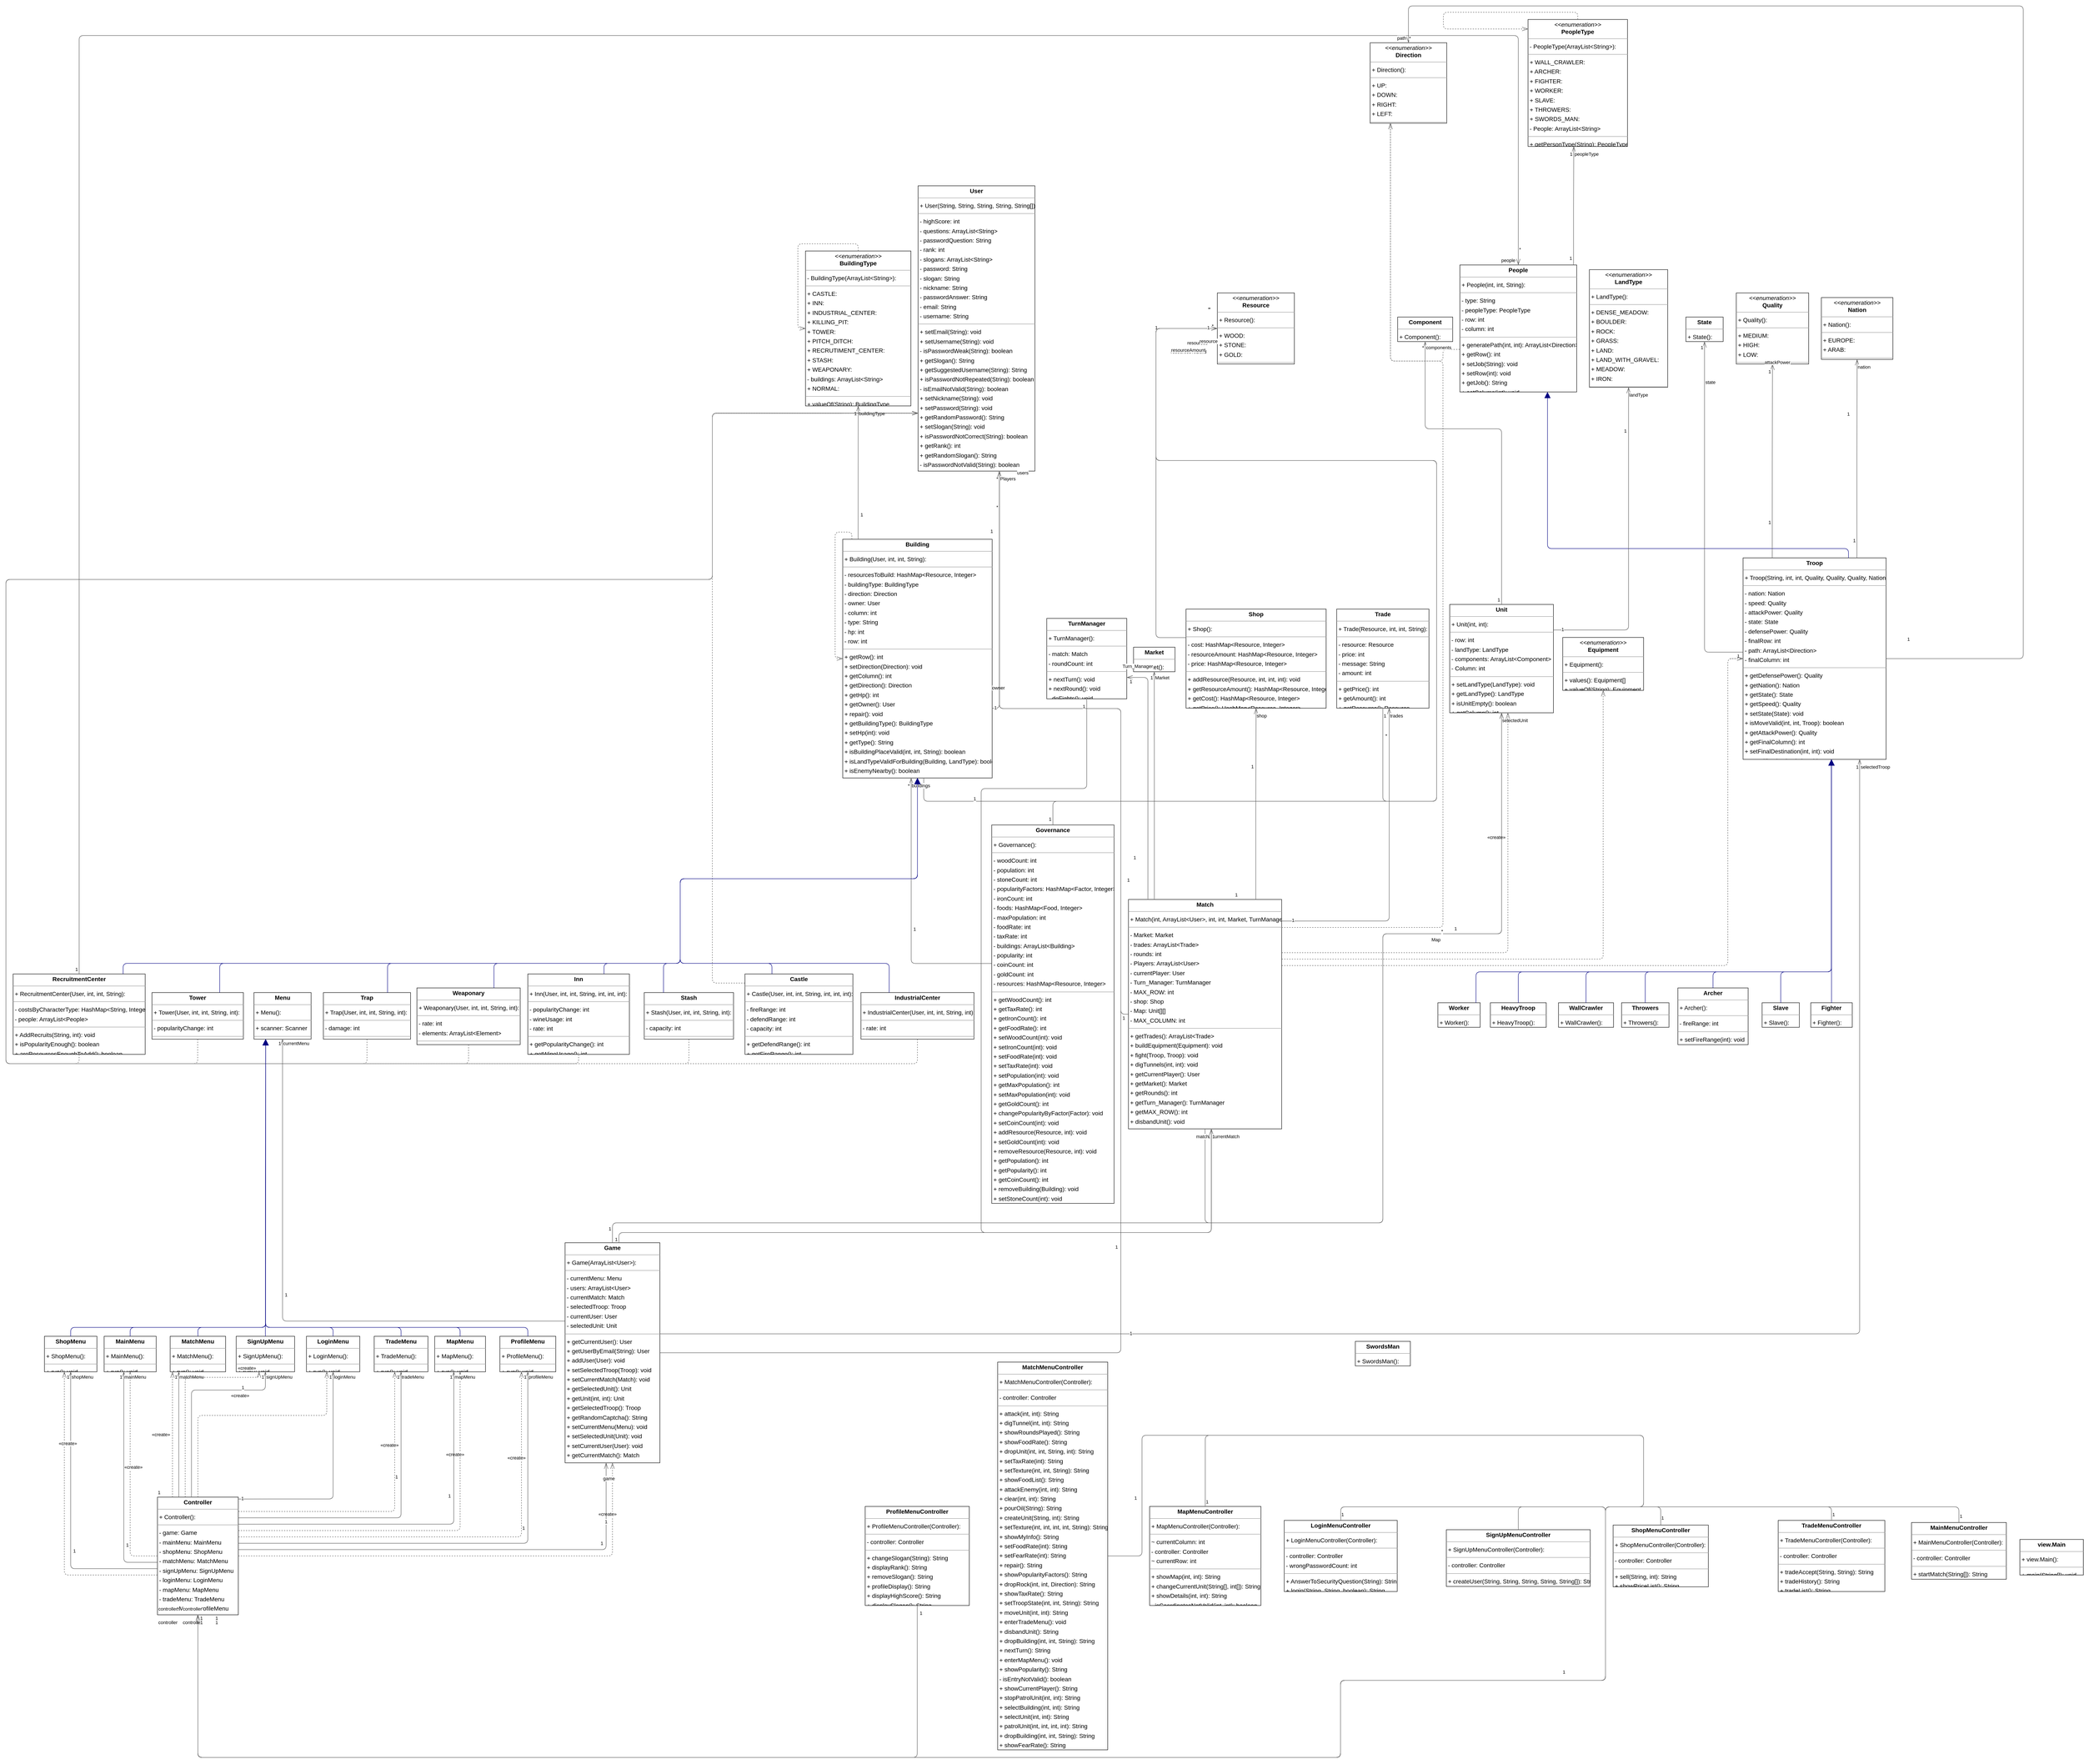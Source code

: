 <mxGraphModel dx="0" dy="0" grid="1" gridSize="10" guides="1" tooltips="1" connect="1" arrows="1" fold="1" page="0" pageScale="1" background="none" math="0" shadow="0">
  <root>
    <mxCell id="0" />
    <mxCell id="1" parent="0" />
    <mxCell id="node6" parent="1" vertex="1" value="&lt;p style=&quot;margin:0px;margin-top:4px;text-align:center;&quot;&gt;&lt;b&gt;Archer&lt;/b&gt;&lt;/p&gt;&lt;hr size=&quot;1&quot;/&gt;&lt;p style=&quot;margin:0 0 0 4px;line-height:1.6;&quot;&gt;+ Archer(): &lt;/p&gt;&lt;hr size=&quot;1&quot;/&gt;&lt;p style=&quot;margin:0 0 0 4px;line-height:1.6;&quot;&gt;- fireRange: int&lt;/p&gt;&lt;hr size=&quot;1&quot;/&gt;&lt;p style=&quot;margin:0 0 0 4px;line-height:1.6;&quot;&gt;+ setFireRange(int): void&lt;br/&gt;+ getFireRange(): int&lt;/p&gt;" style="verticalAlign=top;align=left;overflow=fill;fontSize=14;fontFamily=Helvetica;html=1;rounded=0;shadow=0;comic=0;labelBackgroundColor=none;strokeWidth=1;">
      <mxGeometry x="3832" y="2273" width="166" height="134" as="geometry" />
    </mxCell>
    <mxCell id="node45" parent="1" vertex="1" value="&lt;p style=&quot;margin:0px;margin-top:4px;text-align:center;&quot;&gt;&lt;b&gt;Building&lt;/b&gt;&lt;/p&gt;&lt;hr size=&quot;1&quot;/&gt;&lt;p style=&quot;margin:0 0 0 4px;line-height:1.6;&quot;&gt;+ Building(User, int, int, String): &lt;/p&gt;&lt;hr size=&quot;1&quot;/&gt;&lt;p style=&quot;margin:0 0 0 4px;line-height:1.6;&quot;&gt;- resourcesToBuild: HashMap&amp;lt;Resource, Integer&amp;gt;&lt;br/&gt;- buildingType: BuildingType&lt;br/&gt;- direction: Direction&lt;br/&gt;- owner: User&lt;br/&gt;- column: int&lt;br/&gt;- type: String&lt;br/&gt;- hp: int&lt;br/&gt;- row: int&lt;/p&gt;&lt;hr size=&quot;1&quot;/&gt;&lt;p style=&quot;margin:0 0 0 4px;line-height:1.6;&quot;&gt;+ getRow(): int&lt;br/&gt;+ setDirection(Direction): void&lt;br/&gt;+ getColumn(): int&lt;br/&gt;+ getDirection(): Direction&lt;br/&gt;+ getHp(): int&lt;br/&gt;+ getOwner(): User&lt;br/&gt;+ repair(): void&lt;br/&gt;+ getBuildingType(): BuildingType&lt;br/&gt;+ setHp(int): void&lt;br/&gt;+ getType(): String&lt;br/&gt;+ isBuildingPlaceValid(int, int, String): boolean&lt;br/&gt;+ isLandTypeValidForBuilding(Building, LandType): boolean&lt;br/&gt;+ isEnemyNearby(): boolean&lt;br/&gt;+ createABuilding(int, int, String): Building&lt;br/&gt;+ areResourcesEnoughToRepair(): boolean&lt;/p&gt;" style="verticalAlign=top;align=left;overflow=fill;fontSize=14;fontFamily=Helvetica;html=1;rounded=0;shadow=0;comic=0;labelBackgroundColor=none;strokeWidth=1;">
      <mxGeometry x="1859" y="1213" width="353" height="564" as="geometry" />
    </mxCell>
    <mxCell id="node3" parent="1" vertex="1" value="&lt;p style=&quot;margin:0px;margin-top:4px;text-align:center;&quot;&gt;&lt;i&gt;&amp;lt;&amp;lt;enumeration&amp;gt;&amp;gt;&lt;/i&gt;&lt;br/&gt;&lt;b&gt;BuildingType&lt;/b&gt;&lt;/p&gt;&lt;hr size=&quot;1&quot;/&gt;&lt;p style=&quot;margin:0 0 0 4px;line-height:1.6;&quot;&gt;- BuildingType(ArrayList&amp;lt;String&amp;gt;): &lt;/p&gt;&lt;hr size=&quot;1&quot;/&gt;&lt;p style=&quot;margin:0 0 0 4px;line-height:1.6;&quot;&gt;+ CASTLE: &lt;br/&gt;+ INN: &lt;br/&gt;+ INDUSTRIAL_CENTER: &lt;br/&gt;+ KILLING_PIT: &lt;br/&gt;+ TOWER: &lt;br/&gt;+ PITCH_DITCH: &lt;br/&gt;+ RECRUTIMENT_CENTER: &lt;br/&gt;+ STASH: &lt;br/&gt;+ WEAPONARY: &lt;br/&gt;- buildings: ArrayList&amp;lt;String&amp;gt;&lt;br/&gt;+ NORMAL: &lt;/p&gt;&lt;hr size=&quot;1&quot;/&gt;&lt;p style=&quot;margin:0 0 0 4px;line-height:1.6;&quot;&gt;+ valueOf(String): BuildingType&lt;br/&gt;+ getBuildingType(String): BuildingType&lt;br/&gt;+ values(): BuildingType[]&lt;/p&gt;" style="verticalAlign=top;align=left;overflow=fill;fontSize=14;fontFamily=Helvetica;html=1;rounded=0;shadow=0;comic=0;labelBackgroundColor=none;strokeWidth=1;">
      <mxGeometry x="1771" y="532" width="249" height="366" as="geometry" />
    </mxCell>
    <mxCell id="node12" parent="1" vertex="1" value="&lt;p style=&quot;margin:0px;margin-top:4px;text-align:center;&quot;&gt;&lt;b&gt;Castle&lt;/b&gt;&lt;/p&gt;&lt;hr size=&quot;1&quot;/&gt;&lt;p style=&quot;margin:0 0 0 4px;line-height:1.6;&quot;&gt;+ Castle(User, int, int, String, int, int, int): &lt;/p&gt;&lt;hr size=&quot;1&quot;/&gt;&lt;p style=&quot;margin:0 0 0 4px;line-height:1.6;&quot;&gt;- fireRange: int&lt;br/&gt;- defendRange: int&lt;br/&gt;- capacity: int&lt;/p&gt;&lt;hr size=&quot;1&quot;/&gt;&lt;p style=&quot;margin:0 0 0 4px;line-height:1.6;&quot;&gt;+ getDefendRange(): int&lt;br/&gt;+ getFireRange(): int&lt;br/&gt;+ getCapacity(): int&lt;/p&gt;" style="verticalAlign=top;align=left;overflow=fill;fontSize=14;fontFamily=Helvetica;html=1;rounded=0;shadow=0;comic=0;labelBackgroundColor=none;strokeWidth=1;">
      <mxGeometry x="1628" y="2240" width="255" height="190" as="geometry" />
    </mxCell>
    <mxCell id="node23" parent="1" vertex="1" value="&lt;p style=&quot;margin:0px;margin-top:4px;text-align:center;&quot;&gt;&lt;b&gt;Component&lt;/b&gt;&lt;/p&gt;&lt;hr size=&quot;1&quot;/&gt;&lt;p style=&quot;margin:0 0 0 4px;line-height:1.6;&quot;&gt;+ Component(): &lt;/p&gt;" style="verticalAlign=top;align=left;overflow=fill;fontSize=14;fontFamily=Helvetica;html=1;rounded=0;shadow=0;comic=0;labelBackgroundColor=none;strokeWidth=1;">
      <mxGeometry x="3170" y="688" width="130" height="58" as="geometry" />
    </mxCell>
    <mxCell id="node37" parent="1" vertex="1" value="&lt;p style=&quot;margin:0px;margin-top:4px;text-align:center;&quot;&gt;&lt;b&gt;Controller&lt;/b&gt;&lt;/p&gt;&lt;hr size=&quot;1&quot;/&gt;&lt;p style=&quot;margin:0 0 0 4px;line-height:1.6;&quot;&gt;+ Controller(): &lt;/p&gt;&lt;hr size=&quot;1&quot;/&gt;&lt;p style=&quot;margin:0 0 0 4px;line-height:1.6;&quot;&gt;- game: Game&lt;br/&gt;- mainMenu: MainMenu&lt;br/&gt;- shopMenu: ShopMenu&lt;br/&gt;- matchMenu: MatchMenu&lt;br/&gt;- signUpMenu: SignUpMenu&lt;br/&gt;- loginMenu: LoginMenu&lt;br/&gt;- mapMenu: MapMenu&lt;br/&gt;- tradeMenu: TradeMenu&lt;br/&gt;- profileMenu: ProfileMenu&lt;/p&gt;&lt;hr size=&quot;1&quot;/&gt;&lt;p style=&quot;margin:0 0 0 4px;line-height:1.6;&quot;&gt;+ run(): void&lt;/p&gt;" style="verticalAlign=top;align=left;overflow=fill;fontSize=14;fontFamily=Helvetica;html=1;rounded=0;shadow=0;comic=0;labelBackgroundColor=none;strokeWidth=1;">
      <mxGeometry x="240" y="3476" width="191" height="278" as="geometry" />
    </mxCell>
    <mxCell id="node15" parent="1" vertex="1" value="&lt;p style=&quot;margin:0px;margin-top:4px;text-align:center;&quot;&gt;&lt;i&gt;&amp;lt;&amp;lt;enumeration&amp;gt;&amp;gt;&lt;/i&gt;&lt;br/&gt;&lt;b&gt;Direction&lt;/b&gt;&lt;/p&gt;&lt;hr size=&quot;1&quot;/&gt;&lt;p style=&quot;margin:0 0 0 4px;line-height:1.6;&quot;&gt;+ Direction(): &lt;/p&gt;&lt;hr size=&quot;1&quot;/&gt;&lt;p style=&quot;margin:0 0 0 4px;line-height:1.6;&quot;&gt;+ UP: &lt;br/&gt;+ DOWN: &lt;br/&gt;+ RIGHT: &lt;br/&gt;+ LEFT: &lt;/p&gt;&lt;hr size=&quot;1&quot;/&gt;&lt;p style=&quot;margin:0 0 0 4px;line-height:1.6;&quot;&gt;+ valueOf(String): Direction&lt;br/&gt;+ values(): Direction[]&lt;/p&gt;" style="verticalAlign=top;align=left;overflow=fill;fontSize=14;fontFamily=Helvetica;html=1;rounded=0;shadow=0;comic=0;labelBackgroundColor=none;strokeWidth=1;">
      <mxGeometry x="3105" y="40" width="181" height="190" as="geometry" />
    </mxCell>
    <mxCell id="node26" parent="1" vertex="1" value="&lt;p style=&quot;margin:0px;margin-top:4px;text-align:center;&quot;&gt;&lt;i&gt;&amp;lt;&amp;lt;enumeration&amp;gt;&amp;gt;&lt;/i&gt;&lt;br/&gt;&lt;b&gt;Equipment&lt;/b&gt;&lt;/p&gt;&lt;hr size=&quot;1&quot;/&gt;&lt;p style=&quot;margin:0 0 0 4px;line-height:1.6;&quot;&gt;+ Equipment(): &lt;/p&gt;&lt;hr size=&quot;1&quot;/&gt;&lt;p style=&quot;margin:0 0 0 4px;line-height:1.6;&quot;&gt;+ values(): Equipment[]&lt;br/&gt;+ valueOf(String): Equipment&lt;/p&gt;" style="verticalAlign=top;align=left;overflow=fill;fontSize=14;fontFamily=Helvetica;html=1;rounded=0;shadow=0;comic=0;labelBackgroundColor=none;strokeWidth=1;">
      <mxGeometry x="3560" y="1445" width="191" height="125" as="geometry" />
    </mxCell>
    <mxCell id="node38" parent="1" vertex="1" value="&lt;p style=&quot;margin:0px;margin-top:4px;text-align:center;&quot;&gt;&lt;b&gt;Fighter&lt;/b&gt;&lt;/p&gt;&lt;hr size=&quot;1&quot;/&gt;&lt;p style=&quot;margin:0 0 0 4px;line-height:1.6;&quot;&gt;+ Fighter(): &lt;/p&gt;" style="verticalAlign=top;align=left;overflow=fill;fontSize=14;fontFamily=Helvetica;html=1;rounded=0;shadow=0;comic=0;labelBackgroundColor=none;strokeWidth=1;">
      <mxGeometry x="4146" y="2308" width="98" height="58" as="geometry" />
    </mxCell>
    <mxCell id="node51" parent="1" vertex="1" value="&lt;p style=&quot;margin:0px;margin-top:4px;text-align:center;&quot;&gt;&lt;b&gt;Game&lt;/b&gt;&lt;/p&gt;&lt;hr size=&quot;1&quot;/&gt;&lt;p style=&quot;margin:0 0 0 4px;line-height:1.6;&quot;&gt;+ Game(ArrayList&amp;lt;User&amp;gt;): &lt;/p&gt;&lt;hr size=&quot;1&quot;/&gt;&lt;p style=&quot;margin:0 0 0 4px;line-height:1.6;&quot;&gt;- currentMenu: Menu&lt;br/&gt;- users: ArrayList&amp;lt;User&amp;gt;&lt;br/&gt;- currentMatch: Match&lt;br/&gt;- selectedTroop: Troop&lt;br/&gt;- currentUser: User&lt;br/&gt;- selectedUnit: Unit&lt;/p&gt;&lt;hr size=&quot;1&quot;/&gt;&lt;p style=&quot;margin:0 0 0 4px;line-height:1.6;&quot;&gt;+ getCurrentUser(): User&lt;br/&gt;+ getUserByEmail(String): User&lt;br/&gt;+ addUser(User): void&lt;br/&gt;+ setSelectedTroop(Troop): void&lt;br/&gt;+ setCurrentMatch(Match): void&lt;br/&gt;+ getSelectedUnit(): Unit&lt;br/&gt;+ getUnit(int, int): Unit&lt;br/&gt;+ getSelectedTroop(): Troop&lt;br/&gt;+ getRandomCaptcha(): String&lt;br/&gt;+ setCurrentMenu(Menu): void&lt;br/&gt;+ setSelectedUnit(Unit): void&lt;br/&gt;+ setCurrentUser(User): void&lt;br/&gt;+ getCurrentMatch(): Match&lt;br/&gt;+ getUserByUsername(String): User&lt;br/&gt;+ getCurrentMenu(): Menu&lt;/p&gt;" style="verticalAlign=top;align=left;overflow=fill;fontSize=14;fontFamily=Helvetica;html=1;rounded=0;shadow=0;comic=0;labelBackgroundColor=none;strokeWidth=1;">
      <mxGeometry x="1203" y="2875" width="224" height="520" as="geometry" />
    </mxCell>
    <mxCell id="node50" parent="1" vertex="1" value="&lt;p style=&quot;margin:0px;margin-top:4px;text-align:center;&quot;&gt;&lt;b&gt;Governance&lt;/b&gt;&lt;/p&gt;&lt;hr size=&quot;1&quot;/&gt;&lt;p style=&quot;margin:0 0 0 4px;line-height:1.6;&quot;&gt;+ Governance(): &lt;/p&gt;&lt;hr size=&quot;1&quot;/&gt;&lt;p style=&quot;margin:0 0 0 4px;line-height:1.6;&quot;&gt;- woodCount: int&lt;br/&gt;- population: int&lt;br/&gt;- stoneCount: int&lt;br/&gt;- popularityFactors: HashMap&amp;lt;Factor, Integer&amp;gt;&lt;br/&gt;- ironCount: int&lt;br/&gt;- foods: HashMap&amp;lt;Food, Integer&amp;gt;&lt;br/&gt;- maxPopulation: int&lt;br/&gt;- foodRate: int&lt;br/&gt;- taxRate: int&lt;br/&gt;- buildings: ArrayList&amp;lt;Building&amp;gt;&lt;br/&gt;- popularity: int&lt;br/&gt;- coinCount: int&lt;br/&gt;- goldCount: int&lt;br/&gt;- resources: HashMap&amp;lt;Resource, Integer&amp;gt;&lt;/p&gt;&lt;hr size=&quot;1&quot;/&gt;&lt;p style=&quot;margin:0 0 0 4px;line-height:1.6;&quot;&gt;+ getWoodCount(): int&lt;br/&gt;+ getTaxRate(): int&lt;br/&gt;+ getIronCount(): int&lt;br/&gt;+ getFoodRate(): int&lt;br/&gt;+ setWoodCount(int): void&lt;br/&gt;+ setIronCount(int): void&lt;br/&gt;+ setFoodRate(int): void&lt;br/&gt;+ setTaxRate(int): void&lt;br/&gt;+ setPopulation(int): void&lt;br/&gt;+ getMaxPopulation(): int&lt;br/&gt;+ setMaxPopulation(int): void&lt;br/&gt;+ getGoldCount(): int&lt;br/&gt;+ changePopularityByFactor(Factor): void&lt;br/&gt;+ setCoinCount(int): void&lt;br/&gt;+ addResource(Resource, int): void&lt;br/&gt;+ setGoldCount(int): void&lt;br/&gt;+ removeResource(Resource, int): void&lt;br/&gt;+ getPopulation(): int&lt;br/&gt;+ getPopularity(): int&lt;br/&gt;+ getCoinCount(): int&lt;br/&gt;+ removeBuilding(Building): void&lt;br/&gt;+ setStoneCount(int): void&lt;br/&gt;+ getStoneCount(): int&lt;br/&gt;+ addBuilding(Building): void&lt;/p&gt;" style="verticalAlign=top;align=left;overflow=fill;fontSize=14;fontFamily=Helvetica;html=1;rounded=0;shadow=0;comic=0;labelBackgroundColor=none;strokeWidth=1;">
      <mxGeometry x="2211" y="1888" width="289" height="894" as="geometry" />
    </mxCell>
    <mxCell id="node34" parent="1" vertex="1" value="&lt;p style=&quot;margin:0px;margin-top:4px;text-align:center;&quot;&gt;&lt;b&gt;HeavyTroop&lt;/b&gt;&lt;/p&gt;&lt;hr size=&quot;1&quot;/&gt;&lt;p style=&quot;margin:0 0 0 4px;line-height:1.6;&quot;&gt;+ HeavyTroop(): &lt;/p&gt;" style="verticalAlign=top;align=left;overflow=fill;fontSize=14;fontFamily=Helvetica;html=1;rounded=0;shadow=0;comic=0;labelBackgroundColor=none;strokeWidth=1;">
      <mxGeometry x="3389" y="2308" width="132" height="58" as="geometry" />
    </mxCell>
    <mxCell id="node17" parent="1" vertex="1" value="&lt;p style=&quot;margin:0px;margin-top:4px;text-align:center;&quot;&gt;&lt;b&gt;IndustrialCenter&lt;/b&gt;&lt;/p&gt;&lt;hr size=&quot;1&quot;/&gt;&lt;p style=&quot;margin:0 0 0 4px;line-height:1.6;&quot;&gt;+ IndustrialCenter(User, int, int, String, int): &lt;/p&gt;&lt;hr size=&quot;1&quot;/&gt;&lt;p style=&quot;margin:0 0 0 4px;line-height:1.6;&quot;&gt;- rate: int&lt;/p&gt;&lt;hr size=&quot;1&quot;/&gt;&lt;p style=&quot;margin:0 0 0 4px;line-height:1.6;&quot;&gt;+ getRate(): int&lt;/p&gt;" style="verticalAlign=top;align=left;overflow=fill;fontSize=14;fontFamily=Helvetica;html=1;rounded=0;shadow=0;comic=0;labelBackgroundColor=none;strokeWidth=1;">
      <mxGeometry x="1902" y="2284" width="267" height="110" as="geometry" />
    </mxCell>
    <mxCell id="node55" parent="1" vertex="1" value="&lt;p style=&quot;margin:0px;margin-top:4px;text-align:center;&quot;&gt;&lt;b&gt;Inn&lt;/b&gt;&lt;/p&gt;&lt;hr size=&quot;1&quot;/&gt;&lt;p style=&quot;margin:0 0 0 4px;line-height:1.6;&quot;&gt;+ Inn(User, int, int, String, int, int, int): &lt;/p&gt;&lt;hr size=&quot;1&quot;/&gt;&lt;p style=&quot;margin:0 0 0 4px;line-height:1.6;&quot;&gt;- popularityChange: int&lt;br/&gt;- wineUsage: int&lt;br/&gt;- rate: int&lt;/p&gt;&lt;hr size=&quot;1&quot;/&gt;&lt;p style=&quot;margin:0 0 0 4px;line-height:1.6;&quot;&gt;+ getPopularityChange(): int&lt;br/&gt;+ getWineUsage(): int&lt;br/&gt;+ getRate(): int&lt;/p&gt;" style="verticalAlign=top;align=left;overflow=fill;fontSize=14;fontFamily=Helvetica;html=1;rounded=0;shadow=0;comic=0;labelBackgroundColor=none;strokeWidth=1;">
      <mxGeometry x="1115" y="2240" width="240" height="190" as="geometry" />
    </mxCell>
    <mxCell id="node47" parent="1" vertex="1" value="&lt;p style=&quot;margin:0px;margin-top:4px;text-align:center;&quot;&gt;&lt;i&gt;&amp;lt;&amp;lt;enumeration&amp;gt;&amp;gt;&lt;/i&gt;&lt;br/&gt;&lt;b&gt;LandType&lt;/b&gt;&lt;/p&gt;&lt;hr size=&quot;1&quot;/&gt;&lt;p style=&quot;margin:0 0 0 4px;line-height:1.6;&quot;&gt;+ LandType(): &lt;/p&gt;&lt;hr size=&quot;1&quot;/&gt;&lt;p style=&quot;margin:0 0 0 4px;line-height:1.6;&quot;&gt;+ DENSE_MEADOW: &lt;br/&gt;+ BOULDER: &lt;br/&gt;+ ROCK: &lt;br/&gt;+ GRASS: &lt;br/&gt;+ LAND: &lt;br/&gt;+ LAND_WITH_GRAVEL: &lt;br/&gt;+ MEADOW: &lt;br/&gt;+ IRON: &lt;/p&gt;&lt;hr size=&quot;1&quot;/&gt;&lt;p style=&quot;margin:0 0 0 4px;line-height:1.6;&quot;&gt;+ valueOf(String): LandType&lt;br/&gt;+ values(): LandType[]&lt;/p&gt;" style="verticalAlign=top;align=left;overflow=fill;fontSize=14;fontFamily=Helvetica;html=1;rounded=0;shadow=0;comic=0;labelBackgroundColor=none;strokeWidth=1;">
      <mxGeometry x="3623" y="576" width="185" height="278" as="geometry" />
    </mxCell>
    <mxCell id="node44" parent="1" vertex="1" value="&lt;p style=&quot;margin:0px;margin-top:4px;text-align:center;&quot;&gt;&lt;b&gt;LoginMenu&lt;/b&gt;&lt;/p&gt;&lt;hr size=&quot;1&quot;/&gt;&lt;p style=&quot;margin:0 0 0 4px;line-height:1.6;&quot;&gt;+ LoginMenu(): &lt;/p&gt;&lt;hr size=&quot;1&quot;/&gt;&lt;p style=&quot;margin:0 0 0 4px;line-height:1.6;&quot;&gt;+ run(): void&lt;/p&gt;" style="verticalAlign=top;align=left;overflow=fill;fontSize=14;fontFamily=Helvetica;html=1;rounded=0;shadow=0;comic=0;labelBackgroundColor=none;strokeWidth=1;">
      <mxGeometry x="592" y="3096" width="126" height="84" as="geometry" />
    </mxCell>
    <mxCell id="node9" parent="1" vertex="1" value="&lt;p style=&quot;margin:0px;margin-top:4px;text-align:center;&quot;&gt;&lt;b&gt;LoginMenuController&lt;/b&gt;&lt;/p&gt;&lt;hr size=&quot;1&quot;/&gt;&lt;p style=&quot;margin:0 0 0 4px;line-height:1.6;&quot;&gt;+ LoginMenuController(Controller): &lt;/p&gt;&lt;hr size=&quot;1&quot;/&gt;&lt;p style=&quot;margin:0 0 0 4px;line-height:1.6;&quot;&gt;- controller: Controller&lt;br/&gt;- wrongPasswordCount: int&lt;/p&gt;&lt;hr size=&quot;1&quot;/&gt;&lt;p style=&quot;margin:0 0 0 4px;line-height:1.6;&quot;&gt;+ AnswerToSecurityQuestion(String): String&lt;br/&gt;+ login(String, String, boolean): String&lt;br/&gt;+ forgotPassword(String): String&lt;/p&gt;" style="verticalAlign=top;align=left;overflow=fill;fontSize=14;fontFamily=Helvetica;html=1;rounded=0;shadow=0;comic=0;labelBackgroundColor=none;strokeWidth=1;">
      <mxGeometry x="2902" y="3531" width="267" height="168" as="geometry" />
    </mxCell>
    <mxCell id="node53" parent="1" vertex="1" value="&lt;p style=&quot;margin:0px;margin-top:4px;text-align:center;&quot;&gt;&lt;b&gt;view.Main&lt;/b&gt;&lt;/p&gt;&lt;hr size=&quot;1&quot;/&gt;&lt;p style=&quot;margin:0 0 0 4px;line-height:1.6;&quot;&gt;+ view.Main(): &lt;/p&gt;&lt;hr size=&quot;1&quot;/&gt;&lt;p style=&quot;margin:0 0 0 4px;line-height:1.6;&quot;&gt;+ main(String[]): void&lt;/p&gt;" style="verticalAlign=top;align=left;overflow=fill;fontSize=14;fontFamily=Helvetica;html=1;rounded=0;shadow=0;comic=0;labelBackgroundColor=none;strokeWidth=1;">
      <mxGeometry x="4640" y="3576" width="150" height="84" as="geometry" />
    </mxCell>
    <mxCell id="node16" parent="1" vertex="1" value="&lt;p style=&quot;margin:0px;margin-top:4px;text-align:center;&quot;&gt;&lt;b&gt;MainMenu&lt;/b&gt;&lt;/p&gt;&lt;hr size=&quot;1&quot;/&gt;&lt;p style=&quot;margin:0 0 0 4px;line-height:1.6;&quot;&gt;+ MainMenu(): &lt;/p&gt;&lt;hr size=&quot;1&quot;/&gt;&lt;p style=&quot;margin:0 0 0 4px;line-height:1.6;&quot;&gt;+ run(): void&lt;/p&gt;" style="verticalAlign=top;align=left;overflow=fill;fontSize=14;fontFamily=Helvetica;html=1;rounded=0;shadow=0;comic=0;labelBackgroundColor=none;strokeWidth=1;">
      <mxGeometry x="114" y="3096" width="123" height="84" as="geometry" />
    </mxCell>
    <mxCell id="node22" parent="1" vertex="1" value="&lt;p style=&quot;margin:0px;margin-top:4px;text-align:center;&quot;&gt;&lt;b&gt;MainMenuController&lt;/b&gt;&lt;/p&gt;&lt;hr size=&quot;1&quot;/&gt;&lt;p style=&quot;margin:0 0 0 4px;line-height:1.6;&quot;&gt;+ MainMenuController(Controller): &lt;/p&gt;&lt;hr size=&quot;1&quot;/&gt;&lt;p style=&quot;margin:0 0 0 4px;line-height:1.6;&quot;&gt;- controller: Controller&lt;/p&gt;&lt;hr size=&quot;1&quot;/&gt;&lt;p style=&quot;margin:0 0 0 4px;line-height:1.6;&quot;&gt;+ startMatch(String[]): String&lt;br/&gt;+ logout(): String&lt;/p&gt;" style="verticalAlign=top;align=left;overflow=fill;fontSize=14;fontFamily=Helvetica;html=1;rounded=0;shadow=0;comic=0;labelBackgroundColor=none;strokeWidth=1;">
      <mxGeometry x="4384" y="3536" width="224" height="134" as="geometry" />
    </mxCell>
    <mxCell id="node7" parent="1" vertex="1" value="&lt;p style=&quot;margin:0px;margin-top:4px;text-align:center;&quot;&gt;&lt;b&gt;MapMenu&lt;/b&gt;&lt;/p&gt;&lt;hr size=&quot;1&quot;/&gt;&lt;p style=&quot;margin:0 0 0 4px;line-height:1.6;&quot;&gt;+ MapMenu(): &lt;/p&gt;&lt;hr size=&quot;1&quot;/&gt;&lt;p style=&quot;margin:0 0 0 4px;line-height:1.6;&quot;&gt;+ run(): void&lt;/p&gt;" style="verticalAlign=top;align=left;overflow=fill;fontSize=14;fontFamily=Helvetica;html=1;rounded=0;shadow=0;comic=0;labelBackgroundColor=none;strokeWidth=1;">
      <mxGeometry x="895" y="3096" width="120" height="84" as="geometry" />
    </mxCell>
    <mxCell id="node33" parent="1" vertex="1" value="&lt;p style=&quot;margin:0px;margin-top:4px;text-align:center;&quot;&gt;&lt;b&gt;MapMenuController&lt;/b&gt;&lt;/p&gt;&lt;hr size=&quot;1&quot;/&gt;&lt;p style=&quot;margin:0 0 0 4px;line-height:1.6;&quot;&gt;+ MapMenuController(Controller): &lt;/p&gt;&lt;hr size=&quot;1&quot;/&gt;&lt;p style=&quot;margin:0 0 0 4px;line-height:1.6;&quot;&gt;~ currentColumn: int&lt;br/&gt;- controller: Controller&lt;br/&gt;~ currentRow: int&lt;/p&gt;&lt;hr size=&quot;1&quot;/&gt;&lt;p style=&quot;margin:0 0 0 4px;line-height:1.6;&quot;&gt;+ showMap(int, int): String&lt;br/&gt;+ changeCurrentUnit(String[], int[]): String&lt;br/&gt;+ showDetails(int, int): String&lt;br/&gt;- isCoordinatesNotValid(int, int): boolean&lt;br/&gt;+ exit(): String&lt;/p&gt;" style="verticalAlign=top;align=left;overflow=fill;fontSize=14;fontFamily=Helvetica;html=1;rounded=0;shadow=0;comic=0;labelBackgroundColor=none;strokeWidth=1;">
      <mxGeometry x="2584" y="3498" width="263" height="234" as="geometry" />
    </mxCell>
    <mxCell id="node11" parent="1" vertex="1" value="&lt;p style=&quot;margin:0px;margin-top:4px;text-align:center;&quot;&gt;&lt;b&gt;Market&lt;/b&gt;&lt;/p&gt;&lt;hr size=&quot;1&quot;/&gt;&lt;p style=&quot;margin:0 0 0 4px;line-height:1.6;&quot;&gt;+ Market(): &lt;/p&gt;" style="verticalAlign=top;align=left;overflow=fill;fontSize=14;fontFamily=Helvetica;html=1;rounded=0;shadow=0;comic=0;labelBackgroundColor=none;strokeWidth=1;">
      <mxGeometry x="2546" y="1468" width="98" height="58" as="geometry" />
    </mxCell>
    <mxCell id="node46" parent="1" vertex="1" value="&lt;p style=&quot;margin:0px;margin-top:4px;text-align:center;&quot;&gt;&lt;b&gt;Match&lt;/b&gt;&lt;/p&gt;&lt;hr size=&quot;1&quot;/&gt;&lt;p style=&quot;margin:0 0 0 4px;line-height:1.6;&quot;&gt;+ Match(int, ArrayList&amp;lt;User&amp;gt;, int, int, Market, TurnManager): &lt;/p&gt;&lt;hr size=&quot;1&quot;/&gt;&lt;p style=&quot;margin:0 0 0 4px;line-height:1.6;&quot;&gt;- Market: Market&lt;br/&gt;- trades: ArrayList&amp;lt;Trade&amp;gt;&lt;br/&gt;- rounds: int&lt;br/&gt;- Players: ArrayList&amp;lt;User&amp;gt;&lt;br/&gt;- currentPlayer: User&lt;br/&gt;- Turn_Manager: TurnManager&lt;br/&gt;- MAX_ROW: int&lt;br/&gt;- shop: Shop&lt;br/&gt;- Map: Unit[][]&lt;br/&gt;- MAX_COLUMN: int&lt;/p&gt;&lt;hr size=&quot;1&quot;/&gt;&lt;p style=&quot;margin:0 0 0 4px;line-height:1.6;&quot;&gt;+ getTrades(): ArrayList&amp;lt;Trade&amp;gt;&lt;br/&gt;+ buildEquipment(Equipment): void&lt;br/&gt;+ fight(Troop, Troop): void&lt;br/&gt;+ digTunnels(int, int): void&lt;br/&gt;+ getCurrentPlayer(): User&lt;br/&gt;+ getMarket(): Market&lt;br/&gt;+ getRounds(): int&lt;br/&gt;+ getTurn_Manager(): TurnManager&lt;br/&gt;+ getMAX_ROW(): int&lt;br/&gt;+ disbandUnit(): void&lt;br/&gt;+ pourOil(Direction): void&lt;br/&gt;+ getMAX_COLUMN(): int&lt;/p&gt;" style="verticalAlign=top;align=left;overflow=fill;fontSize=14;fontFamily=Helvetica;html=1;rounded=0;shadow=0;comic=0;labelBackgroundColor=none;strokeWidth=1;">
      <mxGeometry x="2534" y="2064" width="362" height="542" as="geometry" />
    </mxCell>
    <mxCell id="node4" parent="1" vertex="1" value="&lt;p style=&quot;margin:0px;margin-top:4px;text-align:center;&quot;&gt;&lt;b&gt;MatchMenu&lt;/b&gt;&lt;/p&gt;&lt;hr size=&quot;1&quot;/&gt;&lt;p style=&quot;margin:0 0 0 4px;line-height:1.6;&quot;&gt;+ MatchMenu(): &lt;/p&gt;&lt;hr size=&quot;1&quot;/&gt;&lt;p style=&quot;margin:0 0 0 4px;line-height:1.6;&quot;&gt;+ run(): void&lt;/p&gt;" style="verticalAlign=top;align=left;overflow=fill;fontSize=14;fontFamily=Helvetica;html=1;rounded=0;shadow=0;comic=0;labelBackgroundColor=none;strokeWidth=1;">
      <mxGeometry x="270" y="3096" width="131" height="84" as="geometry" />
    </mxCell>
    <mxCell id="node30" parent="1" vertex="1" value="&lt;p style=&quot;margin:0px;margin-top:4px;text-align:center;&quot;&gt;&lt;b&gt;MatchMenuController&lt;/b&gt;&lt;/p&gt;&lt;hr size=&quot;1&quot;/&gt;&lt;p style=&quot;margin:0 0 0 4px;line-height:1.6;&quot;&gt;+ MatchMenuController(Controller): &lt;/p&gt;&lt;hr size=&quot;1&quot;/&gt;&lt;p style=&quot;margin:0 0 0 4px;line-height:1.6;&quot;&gt;- controller: Controller&lt;/p&gt;&lt;hr size=&quot;1&quot;/&gt;&lt;p style=&quot;margin:0 0 0 4px;line-height:1.6;&quot;&gt;+ attack(int, int): String&lt;br/&gt;+ digTunnel(int, int): String&lt;br/&gt;+ showRoundsPlayed(): String&lt;br/&gt;+ showFoodRate(): String&lt;br/&gt;+ dropUnit(int, int, String, int): String&lt;br/&gt;+ setTaxRate(int): String&lt;br/&gt;+ setTexture(int, int, String): String&lt;br/&gt;+ showFoodList(): String&lt;br/&gt;+ attackEnemy(int, int): String&lt;br/&gt;+ clear(int, int): String&lt;br/&gt;+ pourOil(String): String&lt;br/&gt;+ createUnit(String, int): String&lt;br/&gt;+ setTexture(int, int, int, int, String): String&lt;br/&gt;+ showMyInfo(): String&lt;br/&gt;+ setFoodRate(int): String&lt;br/&gt;+ setFearRate(int): String&lt;br/&gt;+ repair(): String&lt;br/&gt;+ showPopularityFactors(): String&lt;br/&gt;+ dropRock(int, int, Direction): String&lt;br/&gt;+ showTaxRate(): String&lt;br/&gt;+ setTroopState(int, int, String): String&lt;br/&gt;+ moveUnit(int, int): String&lt;br/&gt;+ enterTradeMenu(): void&lt;br/&gt;+ disbandUnit(): String&lt;br/&gt;+ dropBuilding(int, int, String): String&lt;br/&gt;+ nextTurn(): String&lt;br/&gt;+ enterMapMenu(): void&lt;br/&gt;+ showPopularity(): String&lt;br/&gt;- isEntryNotValid(): boolean&lt;br/&gt;+ showCurrentPlayer(): String&lt;br/&gt;+ stopPatrolUnit(int, int): String&lt;br/&gt;+ selectBuilding(int, int): String&lt;br/&gt;+ selectUnit(int, int): String&lt;br/&gt;+ patrolUnit(int, int, int, int): String&lt;br/&gt;+ dropBuilding(int, int, String): String&lt;br/&gt;+ showFearRate(): String&lt;br/&gt;+ dropTree(int, int, String): String&lt;br/&gt;+ buildEquipment(String): String&lt;/p&gt;" style="verticalAlign=top;align=left;overflow=fill;fontSize=14;fontFamily=Helvetica;html=1;rounded=0;shadow=0;comic=0;labelBackgroundColor=none;strokeWidth=1;">
      <mxGeometry x="2225" y="3157" width="260" height="916" as="geometry" />
    </mxCell>
    <mxCell id="node52" parent="1" vertex="1" value="&lt;p style=&quot;margin:0px;margin-top:4px;text-align:center;&quot;&gt;&lt;b&gt;Menu&lt;/b&gt;&lt;/p&gt;&lt;hr size=&quot;1&quot;/&gt;&lt;p style=&quot;margin:0 0 0 4px;line-height:1.6;&quot;&gt;+ Menu(): &lt;/p&gt;&lt;hr size=&quot;1&quot;/&gt;&lt;p style=&quot;margin:0 0 0 4px;line-height:1.6;&quot;&gt;+ scanner: Scanner&lt;/p&gt;&lt;hr size=&quot;1&quot;/&gt;&lt;p style=&quot;margin:0 0 0 4px;line-height:1.6;&quot;&gt;+ run(): void&lt;/p&gt;" style="verticalAlign=top;align=left;overflow=fill;fontSize=14;fontFamily=Helvetica;html=1;rounded=0;shadow=0;comic=0;labelBackgroundColor=none;strokeWidth=1;">
      <mxGeometry x="468" y="2284" width="135" height="110" as="geometry" />
    </mxCell>
    <mxCell id="node5" parent="1" vertex="1" value="&lt;p style=&quot;margin:0px;margin-top:4px;text-align:center;&quot;&gt;&lt;i&gt;&amp;lt;&amp;lt;enumeration&amp;gt;&amp;gt;&lt;/i&gt;&lt;br/&gt;&lt;b&gt;Nation&lt;/b&gt;&lt;/p&gt;&lt;hr size=&quot;1&quot;/&gt;&lt;p style=&quot;margin:0 0 0 4px;line-height:1.6;&quot;&gt;+ Nation(): &lt;/p&gt;&lt;hr size=&quot;1&quot;/&gt;&lt;p style=&quot;margin:0 0 0 4px;line-height:1.6;&quot;&gt;+ EUROPE: &lt;br/&gt;+ ARAB: &lt;/p&gt;&lt;hr size=&quot;1&quot;/&gt;&lt;p style=&quot;margin:0 0 0 4px;line-height:1.6;&quot;&gt;+ valueOf(String): Nation&lt;br/&gt;+ values(): Nation[]&lt;/p&gt;" style="verticalAlign=top;align=left;overflow=fill;fontSize=14;fontFamily=Helvetica;html=1;rounded=0;shadow=0;comic=0;labelBackgroundColor=none;strokeWidth=1;">
      <mxGeometry x="4171" y="642" width="169" height="146" as="geometry" />
    </mxCell>
    <mxCell id="node40" parent="1" vertex="1" value="&lt;p style=&quot;margin:0px;margin-top:4px;text-align:center;&quot;&gt;&lt;b&gt;People&lt;/b&gt;&lt;/p&gt;&lt;hr size=&quot;1&quot;/&gt;&lt;p style=&quot;margin:0 0 0 4px;line-height:1.6;&quot;&gt;+ People(int, int, String): &lt;/p&gt;&lt;hr size=&quot;1&quot;/&gt;&lt;p style=&quot;margin:0 0 0 4px;line-height:1.6;&quot;&gt;- type: String&lt;br/&gt;- peopleType: PeopleType&lt;br/&gt;- row: int&lt;br/&gt;- column: int&lt;/p&gt;&lt;hr size=&quot;1&quot;/&gt;&lt;p style=&quot;margin:0 0 0 4px;line-height:1.6;&quot;&gt;+ generatePath(int, int): ArrayList&amp;lt;Direction&amp;gt;&lt;br/&gt;+ getRow(): int&lt;br/&gt;+ setJob(String): void&lt;br/&gt;+ setRow(int): void&lt;br/&gt;+ getJob(): String&lt;br/&gt;+ setColumn(int): void&lt;br/&gt;+ getColumn(): int&lt;/p&gt;" style="verticalAlign=top;align=left;overflow=fill;fontSize=14;fontFamily=Helvetica;html=1;rounded=0;shadow=0;comic=0;labelBackgroundColor=none;strokeWidth=1;">
      <mxGeometry x="3317" y="565" width="276" height="300" as="geometry" />
    </mxCell>
    <mxCell id="node35" parent="1" vertex="1" value="&lt;p style=&quot;margin:0px;margin-top:4px;text-align:center;&quot;&gt;&lt;i&gt;&amp;lt;&amp;lt;enumeration&amp;gt;&amp;gt;&lt;/i&gt;&lt;br/&gt;&lt;b&gt;PeopleType&lt;/b&gt;&lt;/p&gt;&lt;hr size=&quot;1&quot;/&gt;&lt;p style=&quot;margin:0 0 0 4px;line-height:1.6;&quot;&gt;- PeopleType(ArrayList&amp;lt;String&amp;gt;): &lt;/p&gt;&lt;hr size=&quot;1&quot;/&gt;&lt;p style=&quot;margin:0 0 0 4px;line-height:1.6;&quot;&gt;+ WALL_CRAWLER: &lt;br/&gt;+ ARCHER: &lt;br/&gt;+ FIGHTER: &lt;br/&gt;+ WORKER: &lt;br/&gt;+ SLAVE: &lt;br/&gt;+ THROWERS: &lt;br/&gt;+ SWORDS_MAN: &lt;br/&gt;- People: ArrayList&amp;lt;String&amp;gt;&lt;/p&gt;&lt;hr size=&quot;1&quot;/&gt;&lt;p style=&quot;margin:0 0 0 4px;line-height:1.6;&quot;&gt;+ getPersonType(String): PeopleType&lt;br/&gt;+ values(): PeopleType[]&lt;br/&gt;+ valueOf(String): PeopleType&lt;/p&gt;" style="verticalAlign=top;align=left;overflow=fill;fontSize=14;fontFamily=Helvetica;html=1;rounded=0;shadow=0;comic=0;labelBackgroundColor=none;strokeWidth=1;">
      <mxGeometry x="3478" y="-15" width="235" height="300" as="geometry" />
    </mxCell>
    <mxCell id="node25" parent="1" vertex="1" value="&lt;p style=&quot;margin:0px;margin-top:4px;text-align:center;&quot;&gt;&lt;b&gt;ProfileMenu&lt;/b&gt;&lt;/p&gt;&lt;hr size=&quot;1&quot;/&gt;&lt;p style=&quot;margin:0 0 0 4px;line-height:1.6;&quot;&gt;+ ProfileMenu(): &lt;/p&gt;&lt;hr size=&quot;1&quot;/&gt;&lt;p style=&quot;margin:0 0 0 4px;line-height:1.6;&quot;&gt;+ run(): void&lt;/p&gt;" style="verticalAlign=top;align=left;overflow=fill;fontSize=14;fontFamily=Helvetica;html=1;rounded=0;shadow=0;comic=0;labelBackgroundColor=none;strokeWidth=1;">
      <mxGeometry x="1049" y="3096" width="132" height="84" as="geometry" />
    </mxCell>
    <mxCell id="node1" parent="1" vertex="1" value="&lt;p style=&quot;margin:0px;margin-top:4px;text-align:center;&quot;&gt;&lt;b&gt;ProfileMenuController&lt;/b&gt;&lt;/p&gt;&lt;hr size=&quot;1&quot;/&gt;&lt;p style=&quot;margin:0 0 0 4px;line-height:1.6;&quot;&gt;+ ProfileMenuController(Controller): &lt;/p&gt;&lt;hr size=&quot;1&quot;/&gt;&lt;p style=&quot;margin:0 0 0 4px;line-height:1.6;&quot;&gt;- controller: Controller&lt;/p&gt;&lt;hr size=&quot;1&quot;/&gt;&lt;p style=&quot;margin:0 0 0 4px;line-height:1.6;&quot;&gt;+ changeSlogan(String): String&lt;br/&gt;+ displayRank(): String&lt;br/&gt;+ removeSlogan(): String&lt;br/&gt;+ profileDisplay(): String&lt;br/&gt;+ displayHighScore(): String&lt;br/&gt;+ displaySlogan(): String&lt;br/&gt;+ changeUserInfo(String, String): String&lt;/p&gt;" style="verticalAlign=top;align=left;overflow=fill;fontSize=14;fontFamily=Helvetica;html=1;rounded=0;shadow=0;comic=0;labelBackgroundColor=none;strokeWidth=1;">
      <mxGeometry x="1912" y="3498" width="246" height="234" as="geometry" />
    </mxCell>
    <mxCell id="node39" parent="1" vertex="1" value="&lt;p style=&quot;margin:0px;margin-top:4px;text-align:center;&quot;&gt;&lt;i&gt;&amp;lt;&amp;lt;enumeration&amp;gt;&amp;gt;&lt;/i&gt;&lt;br/&gt;&lt;b&gt;Quality&lt;/b&gt;&lt;/p&gt;&lt;hr size=&quot;1&quot;/&gt;&lt;p style=&quot;margin:0 0 0 4px;line-height:1.6;&quot;&gt;+ Quality(): &lt;/p&gt;&lt;hr size=&quot;1&quot;/&gt;&lt;p style=&quot;margin:0 0 0 4px;line-height:1.6;&quot;&gt;+ MEDIUM: &lt;br/&gt;+ HIGH: &lt;br/&gt;+ LOW: &lt;/p&gt;&lt;hr size=&quot;1&quot;/&gt;&lt;p style=&quot;margin:0 0 0 4px;line-height:1.6;&quot;&gt;+ valueOf(String): Quality&lt;br/&gt;+ values(): Quality[]&lt;/p&gt;" style="verticalAlign=top;align=left;overflow=fill;fontSize=14;fontFamily=Helvetica;html=1;rounded=0;shadow=0;comic=0;labelBackgroundColor=none;strokeWidth=1;">
      <mxGeometry x="3970" y="631" width="171" height="168" as="geometry" />
    </mxCell>
    <mxCell id="node28" parent="1" vertex="1" value="&lt;p style=&quot;margin:0px;margin-top:4px;text-align:center;&quot;&gt;&lt;b&gt;RecruitmentCenter&lt;/b&gt;&lt;/p&gt;&lt;hr size=&quot;1&quot;/&gt;&lt;p style=&quot;margin:0 0 0 4px;line-height:1.6;&quot;&gt;+ RecruitmentCenter(User, int, int, String): &lt;/p&gt;&lt;hr size=&quot;1&quot;/&gt;&lt;p style=&quot;margin:0 0 0 4px;line-height:1.6;&quot;&gt;- costsByCharacterType: HashMap&amp;lt;String, Integer&amp;gt;&lt;br/&gt;- people: ArrayList&amp;lt;People&amp;gt;&lt;/p&gt;&lt;hr size=&quot;1&quot;/&gt;&lt;p style=&quot;margin:0 0 0 4px;line-height:1.6;&quot;&gt;+ AddRecruits(String, int): void&lt;br/&gt;+ isPopularityEnough(): boolean&lt;br/&gt;+ areResourcesEnoughToAdd(): boolean&lt;br/&gt;+ isRecruitTypeValid(): boolean&lt;/p&gt;" style="verticalAlign=top;align=left;overflow=fill;fontSize=14;fontFamily=Helvetica;html=1;rounded=0;shadow=0;comic=0;labelBackgroundColor=none;strokeWidth=1;">
      <mxGeometry x="-101" y="2240" width="312" height="190" as="geometry" />
    </mxCell>
    <mxCell id="node2" parent="1" vertex="1" value="&lt;p style=&quot;margin:0px;margin-top:4px;text-align:center;&quot;&gt;&lt;i&gt;&amp;lt;&amp;lt;enumeration&amp;gt;&amp;gt;&lt;/i&gt;&lt;br/&gt;&lt;b&gt;Resource&lt;/b&gt;&lt;/p&gt;&lt;hr size=&quot;1&quot;/&gt;&lt;p style=&quot;margin:0 0 0 4px;line-height:1.6;&quot;&gt;+ Resource(): &lt;/p&gt;&lt;hr size=&quot;1&quot;/&gt;&lt;p style=&quot;margin:0 0 0 4px;line-height:1.6;&quot;&gt;+ WOOD: &lt;br/&gt;+ STONE: &lt;br/&gt;+ GOLD: &lt;/p&gt;&lt;hr size=&quot;1&quot;/&gt;&lt;p style=&quot;margin:0 0 0 4px;line-height:1.6;&quot;&gt;+ values(): Resource[]&lt;br/&gt;+ valueOf(String): Resource&lt;/p&gt;" style="verticalAlign=top;align=left;overflow=fill;fontSize=14;fontFamily=Helvetica;html=1;rounded=0;shadow=0;comic=0;labelBackgroundColor=none;strokeWidth=1;">
      <mxGeometry x="2744" y="631" width="182" height="168" as="geometry" />
    </mxCell>
    <mxCell id="node36" parent="1" vertex="1" value="&lt;p style=&quot;margin:0px;margin-top:4px;text-align:center;&quot;&gt;&lt;b&gt;Shop&lt;/b&gt;&lt;/p&gt;&lt;hr size=&quot;1&quot;/&gt;&lt;p style=&quot;margin:0 0 0 4px;line-height:1.6;&quot;&gt;+ Shop(): &lt;/p&gt;&lt;hr size=&quot;1&quot;/&gt;&lt;p style=&quot;margin:0 0 0 4px;line-height:1.6;&quot;&gt;- cost: HashMap&amp;lt;Resource, Integer&amp;gt;&lt;br/&gt;- resourceAmount: HashMap&amp;lt;Resource, Integer&amp;gt;&lt;br/&gt;- price: HashMap&amp;lt;Resource, Integer&amp;gt;&lt;/p&gt;&lt;hr size=&quot;1&quot;/&gt;&lt;p style=&quot;margin:0 0 0 4px;line-height:1.6;&quot;&gt;+ addResource(Resource, int, int, int): void&lt;br/&gt;+ getResourceAmount(): HashMap&amp;lt;Resource, Integer&amp;gt;&lt;br/&gt;+ getCost(): HashMap&amp;lt;Resource, Integer&amp;gt;&lt;br/&gt;+ getPrice(): HashMap&amp;lt;Resource, Integer&amp;gt;&lt;br/&gt;+ removeResource(Resource, int): void&lt;/p&gt;" style="verticalAlign=top;align=left;overflow=fill;fontSize=14;fontFamily=Helvetica;html=1;rounded=0;shadow=0;comic=0;labelBackgroundColor=none;strokeWidth=1;">
      <mxGeometry x="2670" y="1378" width="331" height="234" as="geometry" />
    </mxCell>
    <mxCell id="node32" parent="1" vertex="1" value="&lt;p style=&quot;margin:0px;margin-top:4px;text-align:center;&quot;&gt;&lt;b&gt;ShopMenu&lt;/b&gt;&lt;/p&gt;&lt;hr size=&quot;1&quot;/&gt;&lt;p style=&quot;margin:0 0 0 4px;line-height:1.6;&quot;&gt;+ ShopMenu(): &lt;/p&gt;&lt;hr size=&quot;1&quot;/&gt;&lt;p style=&quot;margin:0 0 0 4px;line-height:1.6;&quot;&gt;+ run(): void&lt;/p&gt;" style="verticalAlign=top;align=left;overflow=fill;fontSize=14;fontFamily=Helvetica;html=1;rounded=0;shadow=0;comic=0;labelBackgroundColor=none;strokeWidth=1;">
      <mxGeometry x="-27" y="3096" width="124" height="84" as="geometry" />
    </mxCell>
    <mxCell id="node0" parent="1" vertex="1" value="&lt;p style=&quot;margin:0px;margin-top:4px;text-align:center;&quot;&gt;&lt;b&gt;ShopMenuController&lt;/b&gt;&lt;/p&gt;&lt;hr size=&quot;1&quot;/&gt;&lt;p style=&quot;margin:0 0 0 4px;line-height:1.6;&quot;&gt;+ ShopMenuController(Controller): &lt;/p&gt;&lt;hr size=&quot;1&quot;/&gt;&lt;p style=&quot;margin:0 0 0 4px;line-height:1.6;&quot;&gt;- controller: Controller&lt;/p&gt;&lt;hr size=&quot;1&quot;/&gt;&lt;p style=&quot;margin:0 0 0 4px;line-height:1.6;&quot;&gt;+ sell(String, int): String&lt;br/&gt;+ showPriceList(): String&lt;br/&gt;+ buy(String, int): String&lt;/p&gt;" style="verticalAlign=top;align=left;overflow=fill;fontSize=14;fontFamily=Helvetica;html=1;rounded=0;shadow=0;comic=0;labelBackgroundColor=none;strokeWidth=1;">
      <mxGeometry x="3679" y="3542" width="225" height="146" as="geometry" />
    </mxCell>
    <mxCell id="node13" parent="1" vertex="1" value="&lt;p style=&quot;margin:0px;margin-top:4px;text-align:center;&quot;&gt;&lt;b&gt;SignUpMenu&lt;/b&gt;&lt;/p&gt;&lt;hr size=&quot;1&quot;/&gt;&lt;p style=&quot;margin:0 0 0 4px;line-height:1.6;&quot;&gt;+ SignUpMenu(): &lt;/p&gt;&lt;hr size=&quot;1&quot;/&gt;&lt;p style=&quot;margin:0 0 0 4px;line-height:1.6;&quot;&gt;+ run(): void&lt;/p&gt;" style="verticalAlign=top;align=left;overflow=fill;fontSize=14;fontFamily=Helvetica;html=1;rounded=0;shadow=0;comic=0;labelBackgroundColor=none;strokeWidth=1;">
      <mxGeometry x="426" y="3096" width="138" height="84" as="geometry" />
    </mxCell>
    <mxCell id="node41" parent="1" vertex="1" value="&lt;p style=&quot;margin:0px;margin-top:4px;text-align:center;&quot;&gt;&lt;b&gt;SignUpMenuController&lt;/b&gt;&lt;/p&gt;&lt;hr size=&quot;1&quot;/&gt;&lt;p style=&quot;margin:0 0 0 4px;line-height:1.6;&quot;&gt;+ SignUpMenuController(Controller): &lt;/p&gt;&lt;hr size=&quot;1&quot;/&gt;&lt;p style=&quot;margin:0 0 0 4px;line-height:1.6;&quot;&gt;- controller: Controller&lt;/p&gt;&lt;hr size=&quot;1&quot;/&gt;&lt;p style=&quot;margin:0 0 0 4px;line-height:1.6;&quot;&gt;+ createUser(String, String, String, String, String[]): String&lt;br/&gt;- isFieldNotEmpty(String): boolean&lt;/p&gt;" style="verticalAlign=top;align=left;overflow=fill;fontSize=14;fontFamily=Helvetica;html=1;rounded=0;shadow=0;comic=0;labelBackgroundColor=none;strokeWidth=1;">
      <mxGeometry x="3285" y="3553" width="340" height="134" as="geometry" />
    </mxCell>
    <mxCell id="node24" parent="1" vertex="1" value="&lt;p style=&quot;margin:0px;margin-top:4px;text-align:center;&quot;&gt;&lt;b&gt;Slave&lt;/b&gt;&lt;/p&gt;&lt;hr size=&quot;1&quot;/&gt;&lt;p style=&quot;margin:0 0 0 4px;line-height:1.6;&quot;&gt;+ Slave(): &lt;/p&gt;" style="verticalAlign=top;align=left;overflow=fill;fontSize=14;fontFamily=Helvetica;html=1;rounded=0;shadow=0;comic=0;labelBackgroundColor=none;strokeWidth=1;">
      <mxGeometry x="4031" y="2308" width="88" height="58" as="geometry" />
    </mxCell>
    <mxCell id="node31" parent="1" vertex="1" value="&lt;p style=&quot;margin:0px;margin-top:4px;text-align:center;&quot;&gt;&lt;b&gt;Stash&lt;/b&gt;&lt;/p&gt;&lt;hr size=&quot;1&quot;/&gt;&lt;p style=&quot;margin:0 0 0 4px;line-height:1.6;&quot;&gt;+ Stash(User, int, int, String, int): &lt;/p&gt;&lt;hr size=&quot;1&quot;/&gt;&lt;p style=&quot;margin:0 0 0 4px;line-height:1.6;&quot;&gt;- capacity: int&lt;/p&gt;&lt;hr size=&quot;1&quot;/&gt;&lt;p style=&quot;margin:0 0 0 4px;line-height:1.6;&quot;&gt;+ getCapacity(): int&lt;/p&gt;" style="verticalAlign=top;align=left;overflow=fill;fontSize=14;fontFamily=Helvetica;html=1;rounded=0;shadow=0;comic=0;labelBackgroundColor=none;strokeWidth=1;">
      <mxGeometry x="1390" y="2284" width="211" height="110" as="geometry" />
    </mxCell>
    <mxCell id="node43" parent="1" vertex="1" value="&lt;p style=&quot;margin:0px;margin-top:4px;text-align:center;&quot;&gt;&lt;b&gt;State&lt;/b&gt;&lt;/p&gt;&lt;hr size=&quot;1&quot;/&gt;&lt;p style=&quot;margin:0 0 0 4px;line-height:1.6;&quot;&gt;+ State(): &lt;/p&gt;" style="verticalAlign=top;align=left;overflow=fill;fontSize=14;fontFamily=Helvetica;html=1;rounded=0;shadow=0;comic=0;labelBackgroundColor=none;strokeWidth=1;">
      <mxGeometry x="3851" y="688" width="88" height="58" as="geometry" />
    </mxCell>
    <mxCell id="node56" parent="1" vertex="1" value="&lt;p style=&quot;margin:0px;margin-top:4px;text-align:center;&quot;&gt;&lt;b&gt;SwordsMan&lt;/b&gt;&lt;/p&gt;&lt;hr size=&quot;1&quot;/&gt;&lt;p style=&quot;margin:0 0 0 4px;line-height:1.6;&quot;&gt;+ SwordsMan(): &lt;/p&gt;" style="verticalAlign=top;align=left;overflow=fill;fontSize=14;fontFamily=Helvetica;html=1;rounded=0;shadow=0;comic=0;labelBackgroundColor=none;strokeWidth=1;">
      <mxGeometry x="3070" y="3108" width="130" height="58" as="geometry" />
    </mxCell>
    <mxCell id="node10" parent="1" vertex="1" value="&lt;p style=&quot;margin:0px;margin-top:4px;text-align:center;&quot;&gt;&lt;b&gt;Throwers&lt;/b&gt;&lt;/p&gt;&lt;hr size=&quot;1&quot;/&gt;&lt;p style=&quot;margin:0 0 0 4px;line-height:1.6;&quot;&gt;+ Throwers(): &lt;/p&gt;" style="verticalAlign=top;align=left;overflow=fill;fontSize=14;fontFamily=Helvetica;html=1;rounded=0;shadow=0;comic=0;labelBackgroundColor=none;strokeWidth=1;">
      <mxGeometry x="3699" y="2308" width="112" height="58" as="geometry" />
    </mxCell>
    <mxCell id="node14" parent="1" vertex="1" value="&lt;p style=&quot;margin:0px;margin-top:4px;text-align:center;&quot;&gt;&lt;b&gt;Tower&lt;/b&gt;&lt;/p&gt;&lt;hr size=&quot;1&quot;/&gt;&lt;p style=&quot;margin:0 0 0 4px;line-height:1.6;&quot;&gt;+ Tower(User, int, int, String, int): &lt;/p&gt;&lt;hr size=&quot;1&quot;/&gt;&lt;p style=&quot;margin:0 0 0 4px;line-height:1.6;&quot;&gt;- popularityChange: int&lt;/p&gt;&lt;hr size=&quot;1&quot;/&gt;&lt;p style=&quot;margin:0 0 0 4px;line-height:1.6;&quot;&gt;+ getPopularityChange(): int&lt;/p&gt;" style="verticalAlign=top;align=left;overflow=fill;fontSize=14;fontFamily=Helvetica;html=1;rounded=0;shadow=0;comic=0;labelBackgroundColor=none;strokeWidth=1;">
      <mxGeometry x="227" y="2284" width="216" height="110" as="geometry" />
    </mxCell>
    <mxCell id="node49" parent="1" vertex="1" value="&lt;p style=&quot;margin:0px;margin-top:4px;text-align:center;&quot;&gt;&lt;b&gt;Trade&lt;/b&gt;&lt;/p&gt;&lt;hr size=&quot;1&quot;/&gt;&lt;p style=&quot;margin:0 0 0 4px;line-height:1.6;&quot;&gt;+ Trade(Resource, int, int, String): &lt;/p&gt;&lt;hr size=&quot;1&quot;/&gt;&lt;p style=&quot;margin:0 0 0 4px;line-height:1.6;&quot;&gt;- resource: Resource&lt;br/&gt;- price: int&lt;br/&gt;- message: String&lt;br/&gt;- amount: int&lt;/p&gt;&lt;hr size=&quot;1&quot;/&gt;&lt;p style=&quot;margin:0 0 0 4px;line-height:1.6;&quot;&gt;+ getPrice(): int&lt;br/&gt;+ getAmount(): int&lt;br/&gt;+ getResource(): Resource&lt;br/&gt;+ getMessage(): String&lt;/p&gt;" style="verticalAlign=top;align=left;overflow=fill;fontSize=14;fontFamily=Helvetica;html=1;rounded=0;shadow=0;comic=0;labelBackgroundColor=none;strokeWidth=1;">
      <mxGeometry x="3026" y="1378" width="218" height="234" as="geometry" />
    </mxCell>
    <mxCell id="node21" parent="1" vertex="1" value="&lt;p style=&quot;margin:0px;margin-top:4px;text-align:center;&quot;&gt;&lt;b&gt;TradeMenu&lt;/b&gt;&lt;/p&gt;&lt;hr size=&quot;1&quot;/&gt;&lt;p style=&quot;margin:0 0 0 4px;line-height:1.6;&quot;&gt;+ TradeMenu(): &lt;/p&gt;&lt;hr size=&quot;1&quot;/&gt;&lt;p style=&quot;margin:0 0 0 4px;line-height:1.6;&quot;&gt;+ run(): void&lt;/p&gt;" style="verticalAlign=top;align=left;overflow=fill;fontSize=14;fontFamily=Helvetica;html=1;rounded=0;shadow=0;comic=0;labelBackgroundColor=none;strokeWidth=1;">
      <mxGeometry x="752" y="3096" width="127" height="84" as="geometry" />
    </mxCell>
    <mxCell id="node42" parent="1" vertex="1" value="&lt;p style=&quot;margin:0px;margin-top:4px;text-align:center;&quot;&gt;&lt;b&gt;TradeMenuController&lt;/b&gt;&lt;/p&gt;&lt;hr size=&quot;1&quot;/&gt;&lt;p style=&quot;margin:0 0 0 4px;line-height:1.6;&quot;&gt;+ TradeMenuController(Controller): &lt;/p&gt;&lt;hr size=&quot;1&quot;/&gt;&lt;p style=&quot;margin:0 0 0 4px;line-height:1.6;&quot;&gt;- controller: Controller&lt;/p&gt;&lt;hr size=&quot;1&quot;/&gt;&lt;p style=&quot;margin:0 0 0 4px;line-height:1.6;&quot;&gt;+ tradeAccept(String, String): String&lt;br/&gt;+ tradeHistory(): String&lt;br/&gt;+ tradeList(): String&lt;br/&gt;+ addTrade(String, int, int, String): String&lt;/p&gt;" style="verticalAlign=top;align=left;overflow=fill;fontSize=14;fontFamily=Helvetica;html=1;rounded=0;shadow=0;comic=0;labelBackgroundColor=none;strokeWidth=1;">
      <mxGeometry x="4069" y="3531" width="252" height="168" as="geometry" />
    </mxCell>
    <mxCell id="node27" parent="1" vertex="1" value="&lt;p style=&quot;margin:0px;margin-top:4px;text-align:center;&quot;&gt;&lt;b&gt;Trap&lt;/b&gt;&lt;/p&gt;&lt;hr size=&quot;1&quot;/&gt;&lt;p style=&quot;margin:0 0 0 4px;line-height:1.6;&quot;&gt;+ Trap(User, int, int, String, int): &lt;/p&gt;&lt;hr size=&quot;1&quot;/&gt;&lt;p style=&quot;margin:0 0 0 4px;line-height:1.6;&quot;&gt;- damage: int&lt;/p&gt;&lt;hr size=&quot;1&quot;/&gt;&lt;p style=&quot;margin:0 0 0 4px;line-height:1.6;&quot;&gt;+ getDamage(): int&lt;/p&gt;" style="verticalAlign=top;align=left;overflow=fill;fontSize=14;fontFamily=Helvetica;html=1;rounded=0;shadow=0;comic=0;labelBackgroundColor=none;strokeWidth=1;">
      <mxGeometry x="632" y="2284" width="206" height="110" as="geometry" />
    </mxCell>
    <mxCell id="node8" parent="1" vertex="1" value="&lt;p style=&quot;margin:0px;margin-top:4px;text-align:center;&quot;&gt;&lt;b&gt;Troop&lt;/b&gt;&lt;/p&gt;&lt;hr size=&quot;1&quot;/&gt;&lt;p style=&quot;margin:0 0 0 4px;line-height:1.6;&quot;&gt;+ Troop(String, int, int, Quality, Quality, Quality, Nation): &lt;/p&gt;&lt;hr size=&quot;1&quot;/&gt;&lt;p style=&quot;margin:0 0 0 4px;line-height:1.6;&quot;&gt;- nation: Nation&lt;br/&gt;- speed: Quality&lt;br/&gt;- attackPower: Quality&lt;br/&gt;- state: State&lt;br/&gt;- defensePower: Quality&lt;br/&gt;- finalRow: int&lt;br/&gt;- path: ArrayList&amp;lt;Direction&amp;gt;&lt;br/&gt;- finalColumn: int&lt;/p&gt;&lt;hr size=&quot;1&quot;/&gt;&lt;p style=&quot;margin:0 0 0 4px;line-height:1.6;&quot;&gt;+ getDefensePower(): Quality&lt;br/&gt;+ getNation(): Nation&lt;br/&gt;+ getState(): State&lt;br/&gt;+ getSpeed(): Quality&lt;br/&gt;+ setState(State): void&lt;br/&gt;+ isMoveValid(int, int, Troop): boolean&lt;br/&gt;+ getAttackPower(): Quality&lt;br/&gt;+ getFinalColumn(): int&lt;br/&gt;+ setFinalDestination(int, int): void&lt;br/&gt;+ patrol(int, int, int, int): void&lt;br/&gt;+ getFinalRow(): int&lt;/p&gt;" style="verticalAlign=top;align=left;overflow=fill;fontSize=14;fontFamily=Helvetica;html=1;rounded=0;shadow=0;comic=0;labelBackgroundColor=none;strokeWidth=1;">
      <mxGeometry x="3986" y="1257" width="338" height="476" as="geometry" />
    </mxCell>
    <mxCell id="node54" parent="1" vertex="1" value="&lt;p style=&quot;margin:0px;margin-top:4px;text-align:center;&quot;&gt;&lt;b&gt;TurnManager&lt;/b&gt;&lt;/p&gt;&lt;hr size=&quot;1&quot;/&gt;&lt;p style=&quot;margin:0 0 0 4px;line-height:1.6;&quot;&gt;+ TurnManager(): &lt;/p&gt;&lt;hr size=&quot;1&quot;/&gt;&lt;p style=&quot;margin:0 0 0 4px;line-height:1.6;&quot;&gt;- match: Match&lt;br/&gt;- roundCount: int&lt;/p&gt;&lt;hr size=&quot;1&quot;/&gt;&lt;p style=&quot;margin:0 0 0 4px;line-height:1.6;&quot;&gt;+ nextTurn(): void&lt;br/&gt;+ nextRound(): void&lt;br/&gt;- doFights(): void&lt;br/&gt;- removeDeadPeople(): void&lt;/p&gt;" style="verticalAlign=top;align=left;overflow=fill;fontSize=14;fontFamily=Helvetica;html=1;rounded=0;shadow=0;comic=0;labelBackgroundColor=none;strokeWidth=1;">
      <mxGeometry x="2341" y="1400" width="189" height="190" as="geometry" />
    </mxCell>
    <mxCell id="node29" parent="1" vertex="1" value="&lt;p style=&quot;margin:0px;margin-top:4px;text-align:center;&quot;&gt;&lt;b&gt;Unit&lt;/b&gt;&lt;/p&gt;&lt;hr size=&quot;1&quot;/&gt;&lt;p style=&quot;margin:0 0 0 4px;line-height:1.6;&quot;&gt;+ Unit(int, int): &lt;/p&gt;&lt;hr size=&quot;1&quot;/&gt;&lt;p style=&quot;margin:0 0 0 4px;line-height:1.6;&quot;&gt;- row: int&lt;br/&gt;- landType: LandType&lt;br/&gt;- components: ArrayList&amp;lt;Component&amp;gt;&lt;br/&gt;- Column: int&lt;/p&gt;&lt;hr size=&quot;1&quot;/&gt;&lt;p style=&quot;margin:0 0 0 4px;line-height:1.6;&quot;&gt;+ setLandType(LandType): void&lt;br/&gt;+ getLandType(): LandType&lt;br/&gt;+ isUnitEmpty(): boolean&lt;br/&gt;+ getColumn(): int&lt;br/&gt;+ getRow(): int&lt;/p&gt;" style="verticalAlign=top;align=left;overflow=fill;fontSize=14;fontFamily=Helvetica;html=1;rounded=0;shadow=0;comic=0;labelBackgroundColor=none;strokeWidth=1;">
      <mxGeometry x="3293" y="1367" width="245" height="256" as="geometry" />
    </mxCell>
    <mxCell id="node19" parent="1" vertex="1" value="&lt;p style=&quot;margin:0px;margin-top:4px;text-align:center;&quot;&gt;&lt;b&gt;User&lt;/b&gt;&lt;/p&gt;&lt;hr size=&quot;1&quot;/&gt;&lt;p style=&quot;margin:0 0 0 4px;line-height:1.6;&quot;&gt;+ User(String, String, String, String, String[]): &lt;/p&gt;&lt;hr size=&quot;1&quot;/&gt;&lt;p style=&quot;margin:0 0 0 4px;line-height:1.6;&quot;&gt;- highScore: int&lt;br/&gt;- questions: ArrayList&amp;lt;String&amp;gt;&lt;br/&gt;- passwordQuestion: String&lt;br/&gt;- rank: int&lt;br/&gt;- slogans: ArrayList&amp;lt;String&amp;gt;&lt;br/&gt;- password: String&lt;br/&gt;- slogan: String&lt;br/&gt;- nickname: String&lt;br/&gt;- passwordAnswer: String&lt;br/&gt;- email: String&lt;br/&gt;- username: String&lt;/p&gt;&lt;hr size=&quot;1&quot;/&gt;&lt;p style=&quot;margin:0 0 0 4px;line-height:1.6;&quot;&gt;+ setEmail(String): void&lt;br/&gt;+ setUsername(String): void&lt;br/&gt;- isPasswordWeak(String): boolean&lt;br/&gt;+ getSlogan(): String&lt;br/&gt;+ getSuggestedUsername(String): String&lt;br/&gt;+ isPasswordNotRepeated(String): boolean&lt;br/&gt;- isEmailNotValid(String): boolean&lt;br/&gt;+ setNickname(String): void&lt;br/&gt;+ setPassword(String): void&lt;br/&gt;+ getRandomPassword(): String&lt;br/&gt;+ setSlogan(String): void&lt;br/&gt;+ isPasswordNotCorrect(String): boolean&lt;br/&gt;+ getRank(): int&lt;br/&gt;+ getRandomSlogan(): String&lt;br/&gt;- isPasswordNotValid(String): boolean&lt;br/&gt;+ getHighScore(): int&lt;br/&gt;+ getQuestions(): ArrayList&amp;lt;String&amp;gt;&lt;/p&gt;" style="verticalAlign=top;align=left;overflow=fill;fontSize=14;fontFamily=Helvetica;html=1;rounded=0;shadow=0;comic=0;labelBackgroundColor=none;strokeWidth=1;">
      <mxGeometry x="2037" y="378" width="276" height="674" as="geometry" />
    </mxCell>
    <mxCell id="node20" parent="1" vertex="1" value="&lt;p style=&quot;margin:0px;margin-top:4px;text-align:center;&quot;&gt;&lt;b&gt;WallCrawler&lt;/b&gt;&lt;/p&gt;&lt;hr size=&quot;1&quot;/&gt;&lt;p style=&quot;margin:0 0 0 4px;line-height:1.6;&quot;&gt;+ WallCrawler(): &lt;/p&gt;" style="verticalAlign=top;align=left;overflow=fill;fontSize=14;fontFamily=Helvetica;html=1;rounded=0;shadow=0;comic=0;labelBackgroundColor=none;strokeWidth=1;">
      <mxGeometry x="3550" y="2308" width="130" height="58" as="geometry" />
    </mxCell>
    <mxCell id="node48" parent="1" vertex="1" value="&lt;p style=&quot;margin:0px;margin-top:4px;text-align:center;&quot;&gt;&lt;b&gt;Weaponary&lt;/b&gt;&lt;/p&gt;&lt;hr size=&quot;1&quot;/&gt;&lt;p style=&quot;margin:0 0 0 4px;line-height:1.6;&quot;&gt;+ Weaponary(User, int, int, String, int): &lt;/p&gt;&lt;hr size=&quot;1&quot;/&gt;&lt;p style=&quot;margin:0 0 0 4px;line-height:1.6;&quot;&gt;- rate: int&lt;br/&gt;- elements: ArrayList&amp;lt;Element&amp;gt;&lt;/p&gt;&lt;hr size=&quot;1&quot;/&gt;&lt;p style=&quot;margin:0 0 0 4px;line-height:1.6;&quot;&gt;+ getRate(): int&lt;/p&gt;" style="verticalAlign=top;align=left;overflow=fill;fontSize=14;fontFamily=Helvetica;html=1;rounded=0;shadow=0;comic=0;labelBackgroundColor=none;strokeWidth=1;">
      <mxGeometry x="853" y="2273" width="244" height="134" as="geometry" />
    </mxCell>
    <mxCell id="node18" parent="1" vertex="1" value="&lt;p style=&quot;margin:0px;margin-top:4px;text-align:center;&quot;&gt;&lt;b&gt;Worker&lt;/b&gt;&lt;/p&gt;&lt;hr size=&quot;1&quot;/&gt;&lt;p style=&quot;margin:0 0 0 4px;line-height:1.6;&quot;&gt;+ Worker(): &lt;/p&gt;" style="verticalAlign=top;align=left;overflow=fill;fontSize=14;fontFamily=Helvetica;html=1;rounded=0;shadow=0;comic=0;labelBackgroundColor=none;strokeWidth=1;">
      <mxGeometry x="3265" y="2308" width="100" height="58" as="geometry" />
    </mxCell>
    <mxCell id="edge21" edge="1" value="" parent="1" source="node6" target="node8" style="html=1;rounded=1;edgeStyle=orthogonalEdgeStyle;dashed=0;startArrow=none;endArrow=block;endSize=12;strokeColor=#000082;exitX=0.500;exitY=0.000;exitDx=0;exitDy=0;entryX=0.618;entryY=1.000;entryDx=0;entryDy=0;">
      <mxGeometry width="50" height="50" relative="1" as="geometry">
        <Array as="points">
          <mxPoint x="3915" y="2235" />
          <mxPoint x="4195" y="2235" />
        </Array>
      </mxGeometry>
    </mxCell>
    <mxCell id="edge70" edge="1" value="" parent="1" source="node45" target="node45" style="html=1;rounded=1;edgeStyle=orthogonalEdgeStyle;dashed=1;startArrow=none;endArrow=openThin;endSize=12;strokeColor=#595959;exitX=0.061;exitY=0.000;exitDx=0;exitDy=0;entryX=0.000;entryY=0.500;entryDx=0;entryDy=0;">
      <mxGeometry width="50" height="50" relative="1" as="geometry">
        <Array as="points">
          <mxPoint x="1880" y="1196" />
          <mxPoint x="1841" y="1196" />
          <mxPoint x="1841" y="1495" />
        </Array>
      </mxGeometry>
    </mxCell>
    <mxCell id="edge54" edge="1" value="" parent="1" source="node45" target="node3" style="html=1;rounded=1;edgeStyle=orthogonalEdgeStyle;dashed=0;startArrow=diamondThinstartSize=12;endArrow=openThin;endSize=12;strokeColor=#595959;exitX=0.103;exitY=0.000;exitDx=0;exitDy=0;entryX=0.500;entryY=1.000;entryDx=0;entryDy=0;">
      <mxGeometry width="50" height="50" relative="1" as="geometry">
        <Array as="points" />
      </mxGeometry>
    </mxCell>
    <mxCell id="label324" parent="edge54" vertex="1" connectable="0" value="1" style="edgeLabel;resizable=0;html=1;align=left;verticalAlign=top;strokeColor=default;">
      <mxGeometry x="1899" y="1142" as="geometry" />
    </mxCell>
    <mxCell id="label328" parent="edge54" vertex="1" connectable="0" value="1" style="edgeLabel;resizable=0;html=1;align=left;verticalAlign=top;strokeColor=default;">
      <mxGeometry x="1884" y="903" as="geometry" />
    </mxCell>
    <mxCell id="label329" parent="edge54" vertex="1" connectable="0" value="buildingType" style="edgeLabel;resizable=0;html=1;align=left;verticalAlign=top;strokeColor=default;">
      <mxGeometry x="1895" y="903" as="geometry" />
    </mxCell>
    <mxCell id="edge93" edge="1" value="" parent="1" source="node45" target="node2" style="html=1;rounded=1;edgeStyle=orthogonalEdgeStyle;dashed=0;startArrow=diamondThinstartSize=12;endArrow=openThin;endSize=12;strokeColor=#595959;exitX=0.542;exitY=1.000;exitDx=0;exitDy=0;entryX=0.000;entryY=0.500;entryDx=0;entryDy=0;">
      <mxGeometry width="50" height="50" relative="1" as="geometry">
        <Array as="points">
          <mxPoint x="2050" y="1832" />
          <mxPoint x="3262" y="1832" />
          <mxPoint x="3262" y="1027" />
          <mxPoint x="2599" y="1027" />
          <mxPoint x="2599" y="715" />
        </Array>
      </mxGeometry>
    </mxCell>
    <mxCell id="label558" parent="edge93" vertex="1" connectable="0" value="1" style="edgeLabel;resizable=0;html=1;align=left;verticalAlign=top;strokeColor=default;">
      <mxGeometry x="2166" y="1813" as="geometry" />
    </mxCell>
    <mxCell id="label562" parent="edge93" vertex="1" connectable="0" value="*" style="edgeLabel;resizable=0;html=1;align=left;verticalAlign=top;strokeColor=default;">
      <mxGeometry x="2722" y="656" as="geometry" />
    </mxCell>
    <mxCell id="label563" parent="edge93" vertex="1" connectable="0" value="resourcesToBuild" style="edgeLabel;resizable=0;html=1;align=left;verticalAlign=top;strokeColor=default;">
      <mxGeometry x="2632" y="757" as="geometry" />
    </mxCell>
    <mxCell id="edge52" edge="1" value="" parent="1" source="node45" target="node19" style="html=1;rounded=1;edgeStyle=orthogonalEdgeStyle;dashed=0;startArrow=diamondThinstartSize=12;endArrow=openThin;endSize=12;strokeColor=#595959;exitX=1.000;exitY=0.708;exitDx=0;exitDy=0;entryX=0.696;entryY=1.000;entryDx=0;entryDy=0;">
      <mxGeometry width="50" height="50" relative="1" as="geometry">
        <Array as="points">
          <mxPoint x="2229" y="1613" />
        </Array>
      </mxGeometry>
    </mxCell>
    <mxCell id="label312" parent="edge52" vertex="1" connectable="0" value="1" style="edgeLabel;resizable=0;html=1;align=left;verticalAlign=top;strokeColor=default;">
      <mxGeometry x="2215" y="1598" as="geometry" />
    </mxCell>
    <mxCell id="label316" parent="edge52" vertex="1" connectable="0" value="1" style="edgeLabel;resizable=0;html=1;align=left;verticalAlign=top;strokeColor=default;">
      <mxGeometry x="2206" y="1181" as="geometry" />
    </mxCell>
    <mxCell id="label317" parent="edge52" vertex="1" connectable="0" value="owner" style="edgeLabel;resizable=0;html=1;align=left;verticalAlign=top;strokeColor=default;">
      <mxGeometry x="2210" y="1551" as="geometry" />
    </mxCell>
    <mxCell id="edge72" edge="1" value="" parent="1" source="node3" target="node3" style="html=1;rounded=1;edgeStyle=orthogonalEdgeStyle;dashed=1;startArrow=none;endArrow=openThin;endSize=12;strokeColor=#595959;exitX=0.500;exitY=0.000;exitDx=0;exitDy=0;entryX=0.000;entryY=0.500;entryDx=0;entryDy=0;">
      <mxGeometry width="50" height="50" relative="1" as="geometry">
        <Array as="points">
          <mxPoint x="1895" y="515" />
          <mxPoint x="1753" y="515" />
          <mxPoint x="1753" y="715" />
        </Array>
      </mxGeometry>
    </mxCell>
    <mxCell id="edge7" edge="1" value="" parent="1" source="node12" target="node45" style="html=1;rounded=1;edgeStyle=orthogonalEdgeStyle;dashed=0;startArrow=none;endArrow=block;endSize=12;strokeColor=#000082;exitX=0.250;exitY=0.000;exitDx=0;exitDy=0;entryX=0.500;entryY=1.000;entryDx=0;entryDy=0;">
      <mxGeometry width="50" height="50" relative="1" as="geometry">
        <Array as="points">
          <mxPoint x="1691" y="2215" />
          <mxPoint x="1475" y="2215" />
          <mxPoint x="1475" y="2015" />
          <mxPoint x="2035" y="2015" />
        </Array>
      </mxGeometry>
    </mxCell>
    <mxCell id="edge31" edge="1" value="" parent="1" source="node12" target="node19" style="html=1;rounded=1;edgeStyle=orthogonalEdgeStyle;dashed=1;startArrow=none;endArrow=openThin;endSize=12;strokeColor=#595959;exitX=0.000;exitY=0.113;exitDx=0;exitDy=0;entryX=0.000;entryY=0.797;entryDx=0;entryDy=0;">
      <mxGeometry width="50" height="50" relative="1" as="geometry">
        <Array as="points">
          <mxPoint x="1551" y="2262" />
          <mxPoint x="1551" y="916" />
        </Array>
      </mxGeometry>
    </mxCell>
    <mxCell id="edge66" edge="1" value="" parent="1" source="node37" target="node51" style="html=1;rounded=1;edgeStyle=orthogonalEdgeStyle;dashed=1;startArrow=none;endArrow=openThin;endSize=12;strokeColor=#595959;exitX=1.000;exitY=0.500;exitDx=0;exitDy=0;entryX=0.500;entryY=1.000;entryDx=0;entryDy=0;">
      <mxGeometry width="50" height="50" relative="1" as="geometry">
        <Array as="points">
          <mxPoint x="1315" y="3615" />
        </Array>
      </mxGeometry>
    </mxCell>
    <mxCell id="label398" parent="edge66" vertex="1" connectable="0" value="«create»" style="edgeLabel;resizable=0;html=1;align=left;verticalAlign=top;strokeColor=default;">
      <mxGeometry x="1280" y="3503" as="geometry" />
    </mxCell>
    <mxCell id="edge78" edge="1" value="" parent="1" source="node37" target="node51" style="html=1;rounded=1;edgeStyle=orthogonalEdgeStyle;dashed=0;startArrow=diamondThinstartSize=12;endArrow=openThin;endSize=12;strokeColor=#595959;exitX=1.000;exitY=0.446;exitDx=0;exitDy=0;entryX=0.433;entryY=1.000;entryDx=0;entryDy=0;">
      <mxGeometry width="50" height="50" relative="1" as="geometry">
        <Array as="points">
          <mxPoint x="1300" y="3600" />
        </Array>
      </mxGeometry>
    </mxCell>
    <mxCell id="label468" parent="edge78" vertex="1" connectable="0" value="1" style="edgeLabel;resizable=0;html=1;align=left;verticalAlign=top;strokeColor=default;">
      <mxGeometry x="1285" y="3572" as="geometry" />
    </mxCell>
    <mxCell id="label472" parent="edge78" vertex="1" connectable="0" value="1" style="edgeLabel;resizable=0;html=1;align=left;verticalAlign=top;strokeColor=default;">
      <mxGeometry x="1295" y="3521" as="geometry" />
    </mxCell>
    <mxCell id="label473" parent="edge78" vertex="1" connectable="0" value="game" style="edgeLabel;resizable=0;html=1;align=left;verticalAlign=top;strokeColor=default;">
      <mxGeometry x="1291" y="3419" as="geometry" />
    </mxCell>
    <mxCell id="edge61" edge="1" value="" parent="1" source="node37" target="node44" style="html=1;rounded=1;edgeStyle=orthogonalEdgeStyle;dashed=0;startArrow=diamondThinstartSize=12;endArrow=openThin;endSize=12;strokeColor=#595959;exitX=1.000;exitY=0.016;exitDx=0;exitDy=0;entryX=0.500;entryY=1.000;entryDx=0;entryDy=0;">
      <mxGeometry width="50" height="50" relative="1" as="geometry">
        <Array as="points">
          <mxPoint x="655" y="3481" />
        </Array>
      </mxGeometry>
    </mxCell>
    <mxCell id="label366" parent="edge61" vertex="1" connectable="0" value="1" style="edgeLabel;resizable=0;html=1;align=left;verticalAlign=top;strokeColor=default;">
      <mxGeometry x="436" y="3466" as="geometry" />
    </mxCell>
    <mxCell id="label370" parent="edge61" vertex="1" connectable="0" value="1" style="edgeLabel;resizable=0;html=1;align=left;verticalAlign=top;strokeColor=default;">
      <mxGeometry x="644" y="3179" as="geometry" />
    </mxCell>
    <mxCell id="label371" parent="edge61" vertex="1" connectable="0" value="loginMenu" style="edgeLabel;resizable=0;html=1;align=left;verticalAlign=top;strokeColor=default;">
      <mxGeometry x="655" y="3179" as="geometry" />
    </mxCell>
    <mxCell id="edge88" edge="1" value="" parent="1" source="node37" target="node44" style="html=1;rounded=1;edgeStyle=orthogonalEdgeStyle;dashed=1;startArrow=none;endArrow=openThin;endSize=12;strokeColor=#595959;exitX=0.500;exitY=0.000;exitDx=0;exitDy=0;entryX=0.381;entryY=1.000;entryDx=0;entryDy=0;">
      <mxGeometry width="50" height="50" relative="1" as="geometry">
        <Array as="points">
          <mxPoint x="335" y="3283" />
          <mxPoint x="640" y="3283" />
        </Array>
      </mxGeometry>
    </mxCell>
    <mxCell id="label530" parent="edge88" vertex="1" connectable="0" value="«create»" style="edgeLabel;resizable=0;html=1;align=left;verticalAlign=top;strokeColor=default;">
      <mxGeometry x="412" y="3223" as="geometry" />
    </mxCell>
    <mxCell id="edge51" edge="1" value="" parent="1" source="node37" target="node16" style="html=1;rounded=1;edgeStyle=orthogonalEdgeStyle;dashed=1;startArrow=none;endArrow=openThin;endSize=12;strokeColor=#595959;exitX=0.000;exitY=0.500;exitDx=0;exitDy=0;entryX=0.500;entryY=1.000;entryDx=0;entryDy=0;">
      <mxGeometry width="50" height="50" relative="1" as="geometry">
        <Array as="points">
          <mxPoint x="175" y="3615" />
        </Array>
      </mxGeometry>
    </mxCell>
    <mxCell id="label308" parent="edge51" vertex="1" connectable="0" value="«create»" style="edgeLabel;resizable=0;html=1;align=left;verticalAlign=top;strokeColor=default;">
      <mxGeometry x="160" y="3392" as="geometry" />
    </mxCell>
    <mxCell id="edge84" edge="1" value="" parent="1" source="node37" target="node16" style="html=1;rounded=1;edgeStyle=orthogonalEdgeStyle;dashed=0;startArrow=diamondThinstartSize=12;endArrow=openThin;endSize=12;strokeColor=#595959;exitX=0.000;exitY=0.554;exitDx=0;exitDy=0;entryX=0.378;entryY=1.000;entryDx=0;entryDy=0;">
      <mxGeometry width="50" height="50" relative="1" as="geometry">
        <Array as="points">
          <mxPoint x="160" y="3630" />
        </Array>
      </mxGeometry>
    </mxCell>
    <mxCell id="label504" parent="edge84" vertex="1" connectable="0" value="1" style="edgeLabel;resizable=0;html=1;align=left;verticalAlign=top;strokeColor=default;">
      <mxGeometry x="164" y="3576" as="geometry" />
    </mxCell>
    <mxCell id="label508" parent="edge84" vertex="1" connectable="0" value="1" style="edgeLabel;resizable=0;html=1;align=left;verticalAlign=top;strokeColor=default;">
      <mxGeometry x="149" y="3179" as="geometry" />
    </mxCell>
    <mxCell id="label509" parent="edge84" vertex="1" connectable="0" value="mainMenu" style="edgeLabel;resizable=0;html=1;align=left;verticalAlign=top;strokeColor=default;">
      <mxGeometry x="160" y="3179" as="geometry" />
    </mxCell>
    <mxCell id="edge63" edge="1" value="" parent="1" source="node37" target="node7" style="html=1;rounded=1;edgeStyle=orthogonalEdgeStyle;dashed=1;startArrow=none;endArrow=openThin;endSize=12;strokeColor=#595959;exitX=1.000;exitY=0.284;exitDx=0;exitDy=0;entryX=0.500;entryY=1.001;entryDx=0;entryDy=0;">
      <mxGeometry width="50" height="50" relative="1" as="geometry">
        <Array as="points">
          <mxPoint x="955" y="3555" />
        </Array>
      </mxGeometry>
    </mxCell>
    <mxCell id="label380" parent="edge63" vertex="1" connectable="0" value="«create»" style="edgeLabel;resizable=0;html=1;align=left;verticalAlign=top;strokeColor=default;">
      <mxGeometry x="920" y="3362" as="geometry" />
    </mxCell>
    <mxCell id="edge74" edge="1" value="" parent="1" source="node37" target="node7" style="html=1;rounded=1;edgeStyle=orthogonalEdgeStyle;dashed=0;startArrow=diamondThinstartSize=12;endArrow=openThin;endSize=12;strokeColor=#595959;exitX=1.000;exitY=0.230;exitDx=0;exitDy=0;entryX=0.375;entryY=1.001;entryDx=0;entryDy=0;">
      <mxGeometry width="50" height="50" relative="1" as="geometry">
        <Array as="points">
          <mxPoint x="940" y="3540" />
        </Array>
      </mxGeometry>
    </mxCell>
    <mxCell id="label444" parent="edge74" vertex="1" connectable="0" value="1" style="edgeLabel;resizable=0;html=1;align=left;verticalAlign=top;strokeColor=default;">
      <mxGeometry x="925" y="3460" as="geometry" />
    </mxCell>
    <mxCell id="label448" parent="edge74" vertex="1" connectable="0" value="1" style="edgeLabel;resizable=0;html=1;align=left;verticalAlign=top;strokeColor=default;">
      <mxGeometry x="929" y="3179" as="geometry" />
    </mxCell>
    <mxCell id="label449" parent="edge74" vertex="1" connectable="0" value="mapMenu" style="edgeLabel;resizable=0;html=1;align=left;verticalAlign=top;strokeColor=default;">
      <mxGeometry x="940" y="3179" as="geometry" />
    </mxCell>
    <mxCell id="edge73" edge="1" value="" parent="1" source="node37" target="node4" style="html=1;rounded=1;edgeStyle=orthogonalEdgeStyle;dashed=0;startArrow=diamondThinstartSize=12;endArrow=openThin;endSize=12;strokeColor=#595959;exitX=0.264;exitY=0.000;exitDx=0;exitDy=0;entryX=0.156;entryY=1.000;entryDx=0;entryDy=0;">
      <mxGeometry width="50" height="50" relative="1" as="geometry">
        <Array as="points" />
      </mxGeometry>
    </mxCell>
    <mxCell id="label438" parent="edge73" vertex="1" connectable="0" value="1" style="edgeLabel;resizable=0;html=1;align=left;verticalAlign=top;strokeColor=default;">
      <mxGeometry x="239" y="3452" as="geometry" />
    </mxCell>
    <mxCell id="label442" parent="edge73" vertex="1" connectable="0" value="1" style="edgeLabel;resizable=0;html=1;align=left;verticalAlign=top;strokeColor=default;">
      <mxGeometry x="279" y="3179" as="geometry" />
    </mxCell>
    <mxCell id="label443" parent="edge73" vertex="1" connectable="0" value="matchMenu" style="edgeLabel;resizable=0;html=1;align=left;verticalAlign=top;strokeColor=default;">
      <mxGeometry x="290" y="3179" as="geometry" />
    </mxCell>
    <mxCell id="edge81" edge="1" value="" parent="1" source="node37" target="node4" style="html=1;rounded=1;edgeStyle=orthogonalEdgeStyle;dashed=1;startArrow=none;endArrow=openThin;endSize=12;strokeColor=#595959;exitX=0.186;exitY=0.000;exitDx=0;exitDy=0;entryX=0.042;entryY=1.000;entryDx=0;entryDy=0;">
      <mxGeometry width="50" height="50" relative="1" as="geometry">
        <Array as="points" />
      </mxGeometry>
    </mxCell>
    <mxCell id="label488" parent="edge81" vertex="1" connectable="0" value="«create»" style="edgeLabel;resizable=0;html=1;align=left;verticalAlign=top;strokeColor=default;">
      <mxGeometry x="225" y="3315" as="geometry" />
    </mxCell>
    <mxCell id="edge58" edge="1" value="" parent="1" source="node37" target="node25" style="html=1;rounded=1;edgeStyle=orthogonalEdgeStyle;dashed=0;startArrow=diamondThinstartSize=12;endArrow=openThin;endSize=12;strokeColor=#595959;exitX=1.000;exitY=0.392;exitDx=0;exitDy=0;entryX=0.500;entryY=1.000;entryDx=0;entryDy=0;">
      <mxGeometry width="50" height="50" relative="1" as="geometry">
        <Array as="points">
          <mxPoint x="1115" y="3585" />
        </Array>
      </mxGeometry>
    </mxCell>
    <mxCell id="label348" parent="edge58" vertex="1" connectable="0" value="1" style="edgeLabel;resizable=0;html=1;align=left;verticalAlign=top;strokeColor=default;">
      <mxGeometry x="1100" y="3536" as="geometry" />
    </mxCell>
    <mxCell id="label352" parent="edge58" vertex="1" connectable="0" value="1" style="edgeLabel;resizable=0;html=1;align=left;verticalAlign=top;strokeColor=default;">
      <mxGeometry x="1104" y="3179" as="geometry" />
    </mxCell>
    <mxCell id="label353" parent="edge58" vertex="1" connectable="0" value="profileMenu" style="edgeLabel;resizable=0;html=1;align=left;verticalAlign=top;strokeColor=default;">
      <mxGeometry x="1115" y="3179" as="geometry" />
    </mxCell>
    <mxCell id="edge64" edge="1" value="" parent="1" source="node37" target="node25" style="html=1;rounded=1;edgeStyle=orthogonalEdgeStyle;dashed=1;startArrow=none;endArrow=openThin;endSize=12;strokeColor=#595959;exitX=1.000;exitY=0.338;exitDx=0;exitDy=0;entryX=0.386;entryY=1.001;entryDx=0;entryDy=0;">
      <mxGeometry width="50" height="50" relative="1" as="geometry">
        <Array as="points">
          <mxPoint x="1100" y="3570" />
        </Array>
      </mxGeometry>
    </mxCell>
    <mxCell id="label386" parent="edge64" vertex="1" connectable="0" value="«create»" style="edgeLabel;resizable=0;html=1;align=left;verticalAlign=top;strokeColor=default;">
      <mxGeometry x="1065" y="3370" as="geometry" />
    </mxCell>
    <mxCell id="edge36" edge="1" value="" parent="1" source="node37" target="node32" style="html=1;rounded=1;edgeStyle=orthogonalEdgeStyle;dashed=0;startArrow=diamondThinstartSize=12;endArrow=openThin;endSize=12;strokeColor=#595959;exitX=0.000;exitY=0.608;exitDx=0;exitDy=0;entryX=0.500;entryY=1.000;entryDx=0;entryDy=0;">
      <mxGeometry width="50" height="50" relative="1" as="geometry">
        <Array as="points">
          <mxPoint x="35" y="3645" />
        </Array>
      </mxGeometry>
    </mxCell>
    <mxCell id="label216" parent="edge36" vertex="1" connectable="0" value="1" style="edgeLabel;resizable=0;html=1;align=left;verticalAlign=top;strokeColor=default;">
      <mxGeometry x="39" y="3590" as="geometry" />
    </mxCell>
    <mxCell id="label220" parent="edge36" vertex="1" connectable="0" value="1" style="edgeLabel;resizable=0;html=1;align=left;verticalAlign=top;strokeColor=default;">
      <mxGeometry x="24" y="3179" as="geometry" />
    </mxCell>
    <mxCell id="label221" parent="edge36" vertex="1" connectable="0" value="shopMenu" style="edgeLabel;resizable=0;html=1;align=left;verticalAlign=top;strokeColor=default;">
      <mxGeometry x="35" y="3179" as="geometry" />
    </mxCell>
    <mxCell id="edge79" edge="1" value="" parent="1" source="node37" target="node32" style="html=1;rounded=1;edgeStyle=orthogonalEdgeStyle;dashed=1;startArrow=none;endArrow=openThin;endSize=12;strokeColor=#595959;exitX=0.000;exitY=0.662;exitDx=0;exitDy=0;entryX=0.379;entryY=1.000;entryDx=0;entryDy=0;">
      <mxGeometry width="50" height="50" relative="1" as="geometry">
        <Array as="points">
          <mxPoint x="20" y="3660" />
        </Array>
      </mxGeometry>
    </mxCell>
    <mxCell id="label476" parent="edge79" vertex="1" connectable="0" value="«create»" style="edgeLabel;resizable=0;html=1;align=left;verticalAlign=top;strokeColor=default;">
      <mxGeometry x="5" y="3336" as="geometry" />
    </mxCell>
    <mxCell id="edge62" edge="1" value="" parent="1" source="node37" target="node13" style="html=1;rounded=1;edgeStyle=orthogonalEdgeStyle;dashed=1;startArrow=none;endArrow=openThin;endSize=12;strokeColor=#595959;exitX=0.343;exitY=0.000;exitDx=0;exitDy=0;entryX=0.391;entryY=1.000;entryDx=0;entryDy=0;">
      <mxGeometry width="50" height="50" relative="1" as="geometry">
        <Array as="points">
          <mxPoint x="305" y="3193" />
          <mxPoint x="480" y="3193" />
        </Array>
      </mxGeometry>
    </mxCell>
    <mxCell id="label374" parent="edge62" vertex="1" connectable="0" value="«create»" style="edgeLabel;resizable=0;html=1;align=left;verticalAlign=top;strokeColor=default;">
      <mxGeometry x="428" y="3158" as="geometry" />
    </mxCell>
    <mxCell id="edge87" edge="1" value="" parent="1" source="node37" target="node13" style="html=1;rounded=1;edgeStyle=orthogonalEdgeStyle;dashed=0;startArrow=diamondThinstartSize=12;endArrow=openThin;endSize=12;strokeColor=#595959;exitX=0.421;exitY=0.000;exitDx=0;exitDy=0;entryX=0.500;entryY=1.001;entryDx=0;entryDy=0;">
      <mxGeometry width="50" height="50" relative="1" as="geometry">
        <Array as="points">
          <mxPoint x="320" y="3223" />
          <mxPoint x="495" y="3223" />
        </Array>
      </mxGeometry>
    </mxCell>
    <mxCell id="label522" parent="edge87" vertex="1" connectable="0" value="1" style="edgeLabel;resizable=0;html=1;align=left;verticalAlign=top;strokeColor=default;">
      <mxGeometry x="437" y="3204" as="geometry" />
    </mxCell>
    <mxCell id="label526" parent="edge87" vertex="1" connectable="0" value="1" style="edgeLabel;resizable=0;html=1;align=left;verticalAlign=top;strokeColor=default;">
      <mxGeometry x="484" y="3179" as="geometry" />
    </mxCell>
    <mxCell id="label527" parent="edge87" vertex="1" connectable="0" value="signUpMenu" style="edgeLabel;resizable=0;html=1;align=left;verticalAlign=top;strokeColor=default;">
      <mxGeometry x="495" y="3179" as="geometry" />
    </mxCell>
    <mxCell id="edge27" edge="1" value="" parent="1" source="node37" target="node21" style="html=1;rounded=1;edgeStyle=orthogonalEdgeStyle;dashed=1;startArrow=none;endArrow=openThin;endSize=12;strokeColor=#595959;exitX=1.000;exitY=0.122;exitDx=0;exitDy=0;entryX=0.382;entryY=1.001;entryDx=0;entryDy=0;">
      <mxGeometry width="50" height="50" relative="1" as="geometry">
        <Array as="points">
          <mxPoint x="800" y="3510" />
        </Array>
      </mxGeometry>
    </mxCell>
    <mxCell id="label164" parent="edge27" vertex="1" connectable="0" value="«create»" style="edgeLabel;resizable=0;html=1;align=left;verticalAlign=top;strokeColor=default;">
      <mxGeometry x="765" y="3340" as="geometry" />
    </mxCell>
    <mxCell id="edge48" edge="1" value="" parent="1" source="node37" target="node21" style="html=1;rounded=1;edgeStyle=orthogonalEdgeStyle;dashed=0;startArrow=diamondThinstartSize=12;endArrow=openThin;endSize=12;strokeColor=#595959;exitX=1.000;exitY=0.176;exitDx=0;exitDy=0;entryX=0.500;entryY=1.001;entryDx=0;entryDy=0;">
      <mxGeometry width="50" height="50" relative="1" as="geometry">
        <Array as="points">
          <mxPoint x="815" y="3525" />
        </Array>
      </mxGeometry>
    </mxCell>
    <mxCell id="label288" parent="edge48" vertex="1" connectable="0" value="1" style="edgeLabel;resizable=0;html=1;align=left;verticalAlign=top;strokeColor=default;">
      <mxGeometry x="800" y="3415" as="geometry" />
    </mxCell>
    <mxCell id="label292" parent="edge48" vertex="1" connectable="0" value="1" style="edgeLabel;resizable=0;html=1;align=left;verticalAlign=top;strokeColor=default;">
      <mxGeometry x="804" y="3179" as="geometry" />
    </mxCell>
    <mxCell id="label293" parent="edge48" vertex="1" connectable="0" value="tradeMenu" style="edgeLabel;resizable=0;html=1;align=left;verticalAlign=top;strokeColor=default;">
      <mxGeometry x="815" y="3179" as="geometry" />
    </mxCell>
    <mxCell id="edge23" edge="1" value="" parent="1" source="node38" target="node8" style="html=1;rounded=1;edgeStyle=orthogonalEdgeStyle;dashed=0;startArrow=none;endArrow=block;endSize=12;strokeColor=#000082;exitX=0.500;exitY=0.001;exitDx=0;exitDy=0;entryX=0.618;entryY=1.000;entryDx=0;entryDy=0;">
      <mxGeometry width="50" height="50" relative="1" as="geometry">
        <Array as="points" />
      </mxGeometry>
    </mxCell>
    <mxCell id="edge34" edge="1" value="" parent="1" source="node51" target="node46" style="html=1;rounded=1;edgeStyle=orthogonalEdgeStyle;dashed=0;startArrow=diamondThinstartSize=12;endArrow=openThin;endSize=12;strokeColor=#595959;exitX=0.567;exitY=0.000;exitDx=0;exitDy=0;entryX=0.541;entryY=1.000;entryDx=0;entryDy=0;">
      <mxGeometry width="50" height="50" relative="1" as="geometry">
        <Array as="points">
          <mxPoint x="1330" y="2851" />
          <mxPoint x="2730" y="2851" />
        </Array>
      </mxGeometry>
    </mxCell>
    <mxCell id="label204" parent="edge34" vertex="1" connectable="0" value="1" style="edgeLabel;resizable=0;html=1;align=left;verticalAlign=top;strokeColor=default;">
      <mxGeometry x="1319" y="2854" as="geometry" />
    </mxCell>
    <mxCell id="label208" parent="edge34" vertex="1" connectable="0" value="1" style="edgeLabel;resizable=0;html=1;align=left;verticalAlign=top;strokeColor=default;">
      <mxGeometry x="2719" y="2611" as="geometry" />
    </mxCell>
    <mxCell id="label209" parent="edge34" vertex="1" connectable="0" value="currentMatch" style="edgeLabel;resizable=0;html=1;align=left;verticalAlign=top;strokeColor=default;">
      <mxGeometry x="2730" y="2611" as="geometry" />
    </mxCell>
    <mxCell id="edge24" edge="1" value="" parent="1" source="node51" target="node52" style="html=1;rounded=1;edgeStyle=orthogonalEdgeStyle;dashed=0;startArrow=diamondThinstartSize=12;endArrow=openThin;endSize=12;strokeColor=#595959;exitX=0.000;exitY=0.356;exitDx=0;exitDy=0;entryX=0.500;entryY=1.000;entryDx=0;entryDy=0;">
      <mxGeometry width="50" height="50" relative="1" as="geometry">
        <Array as="points">
          <mxPoint x="535" y="3060" />
        </Array>
      </mxGeometry>
    </mxCell>
    <mxCell id="label144" parent="edge24" vertex="1" connectable="0" value="1" style="edgeLabel;resizable=0;html=1;align=left;verticalAlign=top;strokeColor=default;">
      <mxGeometry x="539" y="2985" as="geometry" />
    </mxCell>
    <mxCell id="label148" parent="edge24" vertex="1" connectable="0" value="1" style="edgeLabel;resizable=0;html=1;align=left;verticalAlign=top;strokeColor=default;">
      <mxGeometry x="524" y="2391" as="geometry" />
    </mxCell>
    <mxCell id="label149" parent="edge24" vertex="1" connectable="0" value="currentMenu" style="edgeLabel;resizable=0;html=1;align=left;verticalAlign=top;strokeColor=default;">
      <mxGeometry x="535" y="2391" as="geometry" />
    </mxCell>
    <mxCell id="edge55" edge="1" value="" parent="1" source="node51" target="node8" style="html=1;rounded=1;edgeStyle=orthogonalEdgeStyle;dashed=0;startArrow=diamondThinstartSize=12;endArrow=openThin;endSize=12;strokeColor=#595959;exitX=1.000;exitY=0.414;exitDx=0;exitDy=0;entryX=0.815;entryY=1.000;entryDx=0;entryDy=0;">
      <mxGeometry width="50" height="50" relative="1" as="geometry">
        <Array as="points">
          <mxPoint x="4262" y="3091" />
        </Array>
      </mxGeometry>
    </mxCell>
    <mxCell id="label330" parent="edge55" vertex="1" connectable="0" value="1" style="edgeLabel;resizable=0;html=1;align=left;verticalAlign=top;strokeColor=default;">
      <mxGeometry x="2535" y="3076" as="geometry" />
    </mxCell>
    <mxCell id="label334" parent="edge55" vertex="1" connectable="0" value="1" style="edgeLabel;resizable=0;html=1;align=left;verticalAlign=top;strokeColor=default;">
      <mxGeometry x="4251" y="1738" as="geometry" />
    </mxCell>
    <mxCell id="label335" parent="edge55" vertex="1" connectable="0" value="selectedTroop" style="edgeLabel;resizable=0;html=1;align=left;verticalAlign=top;strokeColor=default;">
      <mxGeometry x="4262" y="1738" as="geometry" />
    </mxCell>
    <mxCell id="edge28" edge="1" value="" parent="1" source="node51" target="node29" style="html=1;rounded=1;edgeStyle=orthogonalEdgeStyle;dashed=0;startArrow=diamondThinstartSize=12;endArrow=openThin;endSize=12;strokeColor=#595959;exitX=0.500;exitY=0.000;exitDx=0;exitDy=0;entryX=0.500;entryY=1.000;entryDx=0;entryDy=0;">
      <mxGeometry width="50" height="50" relative="1" as="geometry">
        <Array as="points">
          <mxPoint x="1315" y="2828" />
          <mxPoint x="3135" y="2828" />
          <mxPoint x="3135" y="2145" />
          <mxPoint x="3415" y="2145" />
        </Array>
      </mxGeometry>
    </mxCell>
    <mxCell id="label168" parent="edge28" vertex="1" connectable="0" value="1" style="edgeLabel;resizable=0;html=1;align=left;verticalAlign=top;strokeColor=default;">
      <mxGeometry x="1304" y="2829" as="geometry" />
    </mxCell>
    <mxCell id="label172" parent="edge28" vertex="1" connectable="0" value="1" style="edgeLabel;resizable=0;html=1;align=left;verticalAlign=top;strokeColor=default;">
      <mxGeometry x="3302" y="2120" as="geometry" />
    </mxCell>
    <mxCell id="label173" parent="edge28" vertex="1" connectable="0" value="selectedUnit" style="edgeLabel;resizable=0;html=1;align=left;verticalAlign=top;strokeColor=default;">
      <mxGeometry x="3415" y="1628" as="geometry" />
    </mxCell>
    <mxCell id="edge76" edge="1" value="" parent="1" source="node51" target="node19" style="html=1;rounded=1;edgeStyle=orthogonalEdgeStyle;dashed=0;startArrow=diamondThinstartSize=12;endArrow=openThin;endSize=12;strokeColor=#595959;exitX=1.000;exitY=0.500;exitDx=0;exitDy=0;entryX=0.696;entryY=1.000;entryDx=0;entryDy=0;">
      <mxGeometry width="50" height="50" relative="1" as="geometry">
        <Array as="points">
          <mxPoint x="2516" y="3135" />
          <mxPoint x="2516" y="1613" />
          <mxPoint x="2229" y="1613" />
        </Array>
      </mxGeometry>
    </mxCell>
    <mxCell id="label456" parent="edge76" vertex="1" connectable="0" value="1" style="edgeLabel;resizable=0;html=1;align=left;verticalAlign=top;strokeColor=default;">
      <mxGeometry x="2501" y="2872" as="geometry" />
    </mxCell>
    <mxCell id="label460" parent="edge76" vertex="1" connectable="0" value="*" style="edgeLabel;resizable=0;html=1;align=left;verticalAlign=top;strokeColor=default;">
      <mxGeometry x="2220" y="1057" as="geometry" />
    </mxCell>
    <mxCell id="label461" parent="edge76" vertex="1" connectable="0" value="users" style="edgeLabel;resizable=0;html=1;align=left;verticalAlign=top;strokeColor=default;">
      <mxGeometry x="2269" y="1043" as="geometry" />
    </mxCell>
    <mxCell id="edge38" edge="1" value="" parent="1" source="node50" target="node45" style="html=1;rounded=1;edgeStyle=orthogonalEdgeStyle;dashed=0;startArrow=diamondThinstartSize=12;endArrow=openThin;endSize=12;strokeColor=#595959;exitX=0.000;exitY=0.366;exitDx=0;exitDy=0;entryX=0.458;entryY=1.000;entryDx=0;entryDy=0;">
      <mxGeometry width="50" height="50" relative="1" as="geometry">
        <Array as="points">
          <mxPoint x="2020" y="2215" />
        </Array>
      </mxGeometry>
    </mxCell>
    <mxCell id="label228" parent="edge38" vertex="1" connectable="0" value="1" style="edgeLabel;resizable=0;html=1;align=left;verticalAlign=top;strokeColor=default;">
      <mxGeometry x="2024" y="2121" as="geometry" />
    </mxCell>
    <mxCell id="label232" parent="edge38" vertex="1" connectable="0" value="*" style="edgeLabel;resizable=0;html=1;align=left;verticalAlign=top;strokeColor=default;">
      <mxGeometry x="2011" y="1782" as="geometry" />
    </mxCell>
    <mxCell id="label233" parent="edge38" vertex="1" connectable="0" value="buildings" style="edgeLabel;resizable=0;html=1;align=left;verticalAlign=top;strokeColor=default;">
      <mxGeometry x="2020" y="1782" as="geometry" />
    </mxCell>
    <mxCell id="edge82" edge="1" value="" parent="1" source="node50" target="node2" style="html=1;rounded=1;edgeStyle=orthogonalEdgeStyle;dashed=0;startArrow=diamondThinstartSize=12;endArrow=openThin;endSize=12;strokeColor=#595959;exitX=0.500;exitY=0.000;exitDx=0;exitDy=0;entryX=0.000;entryY=0.500;entryDx=0;entryDy=0;">
      <mxGeometry width="50" height="50" relative="1" as="geometry">
        <Array as="points">
          <mxPoint x="2355" y="1832" />
          <mxPoint x="3262" y="1832" />
          <mxPoint x="3262" y="1027" />
          <mxPoint x="2599" y="1027" />
          <mxPoint x="2599" y="715" />
        </Array>
      </mxGeometry>
    </mxCell>
    <mxCell id="label492" parent="edge82" vertex="1" connectable="0" value="1" style="edgeLabel;resizable=0;html=1;align=left;verticalAlign=top;strokeColor=default;">
      <mxGeometry x="2344" y="1861" as="geometry" />
    </mxCell>
    <mxCell id="label496" parent="edge82" vertex="1" connectable="0" value="*" style="edgeLabel;resizable=0;html=1;align=left;verticalAlign=top;strokeColor=default;">
      <mxGeometry x="2720" y="656" as="geometry" />
    </mxCell>
    <mxCell id="label497" parent="edge82" vertex="1" connectable="0" value="resources" style="edgeLabel;resizable=0;html=1;align=left;verticalAlign=top;strokeColor=default;">
      <mxGeometry x="2671" y="736" as="geometry" />
    </mxCell>
    <mxCell id="edge1" edge="1" value="" parent="1" source="node34" target="node8" style="html=1;rounded=1;edgeStyle=orthogonalEdgeStyle;dashed=0;startArrow=none;endArrow=block;endSize=12;strokeColor=#000082;exitX=0.500;exitY=0.001;exitDx=0;exitDy=0;entryX=0.618;entryY=1.000;entryDx=0;entryDy=0;">
      <mxGeometry width="50" height="50" relative="1" as="geometry">
        <Array as="points">
          <mxPoint x="3455" y="2235" />
          <mxPoint x="4195" y="2235" />
        </Array>
      </mxGeometry>
    </mxCell>
    <mxCell id="edge14" edge="1" value="" parent="1" source="node17" target="node45" style="html=1;rounded=1;edgeStyle=orthogonalEdgeStyle;dashed=0;startArrow=none;endArrow=block;endSize=12;strokeColor=#000082;exitX=0.250;exitY=0.000;exitDx=0;exitDy=0;entryX=0.500;entryY=1.000;entryDx=0;entryDy=0;">
      <mxGeometry width="50" height="50" relative="1" as="geometry">
        <Array as="points">
          <mxPoint x="1968" y="2215" />
          <mxPoint x="1475" y="2215" />
          <mxPoint x="1475" y="2015" />
          <mxPoint x="2035" y="2015" />
        </Array>
      </mxGeometry>
    </mxCell>
    <mxCell id="edge39" edge="1" value="" parent="1" source="node17" target="node19" style="html=1;rounded=1;edgeStyle=orthogonalEdgeStyle;dashed=1;startArrow=none;endArrow=openThin;endSize=12;strokeColor=#595959;exitX=0.500;exitY=1.000;exitDx=0;exitDy=0;entryX=0.000;entryY=0.797;entryDx=0;entryDy=0;">
      <mxGeometry width="50" height="50" relative="1" as="geometry">
        <Array as="points">
          <mxPoint x="2035" y="2452" />
          <mxPoint x="-118" y="2452" />
          <mxPoint x="-118" y="1308" />
          <mxPoint x="1551" y="1308" />
          <mxPoint x="1551" y="916" />
        </Array>
      </mxGeometry>
    </mxCell>
    <mxCell id="edge12" edge="1" value="" parent="1" source="node55" target="node45" style="html=1;rounded=1;edgeStyle=orthogonalEdgeStyle;dashed=0;startArrow=none;endArrow=block;endSize=12;strokeColor=#000082;exitX=0.750;exitY=0.000;exitDx=0;exitDy=0;entryX=0.500;entryY=1.000;entryDx=0;entryDy=0;">
      <mxGeometry width="50" height="50" relative="1" as="geometry">
        <Array as="points">
          <mxPoint x="1295" y="2215" />
          <mxPoint x="1475" y="2215" />
          <mxPoint x="1475" y="2015" />
          <mxPoint x="2035" y="2015" />
        </Array>
      </mxGeometry>
    </mxCell>
    <mxCell id="edge67" edge="1" value="" parent="1" source="node55" target="node19" style="html=1;rounded=1;edgeStyle=orthogonalEdgeStyle;dashed=1;startArrow=none;endArrow=openThin;endSize=12;strokeColor=#595959;exitX=0.500;exitY=1.000;exitDx=0;exitDy=0;entryX=0.000;entryY=0.797;entryDx=0;entryDy=0;">
      <mxGeometry width="50" height="50" relative="1" as="geometry">
        <Array as="points">
          <mxPoint x="1235" y="2452" />
          <mxPoint x="-118" y="2452" />
          <mxPoint x="-118" y="1308" />
          <mxPoint x="1551" y="1308" />
          <mxPoint x="1551" y="916" />
        </Array>
      </mxGeometry>
    </mxCell>
    <mxCell id="edge2" edge="1" value="" parent="1" source="node44" target="node52" style="html=1;rounded=1;edgeStyle=orthogonalEdgeStyle;dashed=0;startArrow=none;endArrow=block;endSize=12;strokeColor=#000082;exitX=0.500;exitY=0.001;exitDx=0;exitDy=0;entryX=0.204;entryY=1.000;entryDx=0;entryDy=0;">
      <mxGeometry width="50" height="50" relative="1" as="geometry">
        <Array as="points">
          <mxPoint x="655" y="3075" />
          <mxPoint x="495" y="3075" />
        </Array>
      </mxGeometry>
    </mxCell>
    <mxCell id="edge35" edge="1" value="" parent="1" source="node9" target="node37" style="html=1;rounded=1;edgeStyle=orthogonalEdgeStyle;dashed=0;startArrow=diamondThinstartSize=12;endArrow=openThin;endSize=12;strokeColor=#595959;exitX=0.500;exitY=0.000;exitDx=0;exitDy=0;entryX=0.500;entryY=1.000;entryDx=0;entryDy=0;">
      <mxGeometry width="50" height="50" relative="1" as="geometry">
        <Array as="points">
          <mxPoint x="3035" y="3499" />
          <mxPoint x="3661" y="3499" />
          <mxPoint x="3661" y="3909" />
          <mxPoint x="3035" y="3909" />
          <mxPoint x="3035" y="4091" />
          <mxPoint x="335" y="4091" />
        </Array>
      </mxGeometry>
    </mxCell>
    <mxCell id="label210" parent="edge35" vertex="1" connectable="0" value="1" style="edgeLabel;resizable=0;html=1;align=left;verticalAlign=top;strokeColor=default;">
      <mxGeometry x="3035" y="3504" as="geometry" />
    </mxCell>
    <mxCell id="label214" parent="edge35" vertex="1" connectable="0" value="1" style="edgeLabel;resizable=0;html=1;align=left;verticalAlign=top;strokeColor=default;">
      <mxGeometry x="339" y="3759" as="geometry" />
    </mxCell>
    <mxCell id="label215" parent="edge35" vertex="1" connectable="0" value="controller" style="edgeLabel;resizable=0;html=1;align=left;verticalAlign=top;strokeColor=default;">
      <mxGeometry x="298" y="3759" as="geometry" />
    </mxCell>
    <mxCell id="edge10" edge="1" value="" parent="1" source="node16" target="node52" style="html=1;rounded=1;edgeStyle=orthogonalEdgeStyle;dashed=0;startArrow=none;endArrow=block;endSize=12;strokeColor=#000082;exitX=0.500;exitY=0.001;exitDx=0;exitDy=0;entryX=0.204;entryY=1.000;entryDx=0;entryDy=0;">
      <mxGeometry width="50" height="50" relative="1" as="geometry">
        <Array as="points">
          <mxPoint x="175" y="3075" />
          <mxPoint x="495" y="3075" />
        </Array>
      </mxGeometry>
    </mxCell>
    <mxCell id="edge85" edge="1" value="" parent="1" source="node22" target="node37" style="html=1;rounded=1;edgeStyle=orthogonalEdgeStyle;dashed=0;startArrow=diamondThinstartSize=12;endArrow=openThin;endSize=12;strokeColor=#595959;exitX=0.500;exitY=0.000;exitDx=0;exitDy=0;entryX=0.500;entryY=1.000;entryDx=0;entryDy=0;">
      <mxGeometry width="50" height="50" relative="1" as="geometry">
        <Array as="points">
          <mxPoint x="4496" y="3499" />
          <mxPoint x="3661" y="3499" />
          <mxPoint x="3661" y="3909" />
          <mxPoint x="3035" y="3909" />
          <mxPoint x="3035" y="4091" />
          <mxPoint x="335" y="4091" />
        </Array>
      </mxGeometry>
    </mxCell>
    <mxCell id="label510" parent="edge85" vertex="1" connectable="0" value="1" style="edgeLabel;resizable=0;html=1;align=left;verticalAlign=top;strokeColor=default;">
      <mxGeometry x="4496" y="3508" as="geometry" />
    </mxCell>
    <mxCell id="label514" parent="edge85" vertex="1" connectable="0" value="1" style="edgeLabel;resizable=0;html=1;align=left;verticalAlign=top;strokeColor=default;">
      <mxGeometry x="375" y="3759" as="geometry" />
    </mxCell>
    <mxCell id="label515" parent="edge85" vertex="1" connectable="0" value="controller" style="edgeLabel;resizable=0;html=1;align=left;verticalAlign=top;strokeColor=default;">
      <mxGeometry x="240" y="3727" as="geometry" />
    </mxCell>
    <mxCell id="edge22" edge="1" value="" parent="1" source="node7" target="node52" style="html=1;rounded=1;edgeStyle=orthogonalEdgeStyle;dashed=0;startArrow=none;endArrow=block;endSize=12;strokeColor=#000082;exitX=0.500;exitY=0.001;exitDx=0;exitDy=0;entryX=0.204;entryY=1.000;entryDx=0;entryDy=0;">
      <mxGeometry width="50" height="50" relative="1" as="geometry">
        <Array as="points">
          <mxPoint x="955" y="3075" />
          <mxPoint x="495" y="3075" />
        </Array>
      </mxGeometry>
    </mxCell>
    <mxCell id="edge32" edge="1" value="" parent="1" source="node33" target="node37" style="html=1;rounded=1;edgeStyle=orthogonalEdgeStyle;dashed=0;startArrow=diamondThinstartSize=12;endArrow=openThin;endSize=12;strokeColor=#595959;exitX=0.500;exitY=0.000;exitDx=0;exitDy=0;entryX=0.500;entryY=1.000;entryDx=0;entryDy=0;">
      <mxGeometry width="50" height="50" relative="1" as="geometry">
        <Array as="points">
          <mxPoint x="2715" y="3330" />
          <mxPoint x="3751" y="3330" />
          <mxPoint x="3751" y="3499" />
          <mxPoint x="3661" y="3499" />
          <mxPoint x="3661" y="3909" />
          <mxPoint x="3035" y="3909" />
          <mxPoint x="3035" y="4091" />
          <mxPoint x="335" y="4091" />
        </Array>
      </mxGeometry>
    </mxCell>
    <mxCell id="label192" parent="edge32" vertex="1" connectable="0" value="1" style="edgeLabel;resizable=0;html=1;align=left;verticalAlign=top;strokeColor=default;">
      <mxGeometry x="2715" y="3474" as="geometry" />
    </mxCell>
    <mxCell id="label196" parent="edge32" vertex="1" connectable="0" value="1" style="edgeLabel;resizable=0;html=1;align=left;verticalAlign=top;strokeColor=default;">
      <mxGeometry x="339" y="3749" as="geometry" />
    </mxCell>
    <mxCell id="label197" parent="edge32" vertex="1" connectable="0" value="controller" style="edgeLabel;resizable=0;html=1;align=left;verticalAlign=top;strokeColor=default;">
      <mxGeometry x="240" y="3759" as="geometry" />
    </mxCell>
    <mxCell id="edge91" edge="1" value="" parent="1" source="node46" target="node15" style="html=1;rounded=1;edgeStyle=orthogonalEdgeStyle;dashed=1;startArrow=none;endArrow=openThin;endSize=12;strokeColor=#595959;exitX=1.000;exitY=0.122;exitDx=0;exitDy=0;entryX=0.265;entryY=1.000;entryDx=0;entryDy=0;">
      <mxGeometry width="50" height="50" relative="1" as="geometry">
        <Array as="points">
          <mxPoint x="3277" y="2130" />
          <mxPoint x="3277" y="792" />
          <mxPoint x="3153" y="792" />
        </Array>
      </mxGeometry>
    </mxCell>
    <mxCell id="edge68" edge="1" value="" parent="1" source="node46" target="node26" style="html=1;rounded=1;edgeStyle=orthogonalEdgeStyle;dashed=1;startArrow=none;endArrow=openThin;endSize=12;strokeColor=#595959;exitX=1.000;exitY=0.260;exitDx=0;exitDy=0;entryX=0.500;entryY=1.000;entryDx=0;entryDy=0;">
      <mxGeometry width="50" height="50" relative="1" as="geometry">
        <Array as="points">
          <mxPoint x="3655" y="2205" />
        </Array>
      </mxGeometry>
    </mxCell>
    <mxCell id="edge80" edge="1" value="" parent="1" source="node46" target="node11" style="html=1;rounded=1;edgeStyle=orthogonalEdgeStyle;dashed=0;startArrow=diamondThinstartSize=12;endArrow=openThin;endSize=12;strokeColor=#595959;exitX=0.169;exitY=0.000;exitDx=0;exitDy=0;entryX=0.500;entryY=1.001;entryDx=0;entryDy=0;">
      <mxGeometry width="50" height="50" relative="1" as="geometry">
        <Array as="points" />
      </mxGeometry>
    </mxCell>
    <mxCell id="label480" parent="edge80" vertex="1" connectable="0" value="1" style="edgeLabel;resizable=0;html=1;align=left;verticalAlign=top;strokeColor=default;">
      <mxGeometry x="2544" y="1952" as="geometry" />
    </mxCell>
    <mxCell id="label484" parent="edge80" vertex="1" connectable="0" value="1" style="edgeLabel;resizable=0;html=1;align=left;verticalAlign=top;strokeColor=default;">
      <mxGeometry x="2584" y="1527" as="geometry" />
    </mxCell>
    <mxCell id="label485" parent="edge80" vertex="1" connectable="0" value="Market" style="edgeLabel;resizable=0;html=1;align=left;verticalAlign=top;strokeColor=default;">
      <mxGeometry x="2595" y="1527" as="geometry" />
    </mxCell>
    <mxCell id="edge40" edge="1" value="" parent="1" source="node46" target="node36" style="html=1;rounded=1;edgeStyle=orthogonalEdgeStyle;dashed=0;startArrow=diamondThinstartSize=12;endArrow=openThin;endSize=12;strokeColor=#595959;exitX=0.831;exitY=0.000;exitDx=0;exitDy=0;entryX=0.500;entryY=1.000;entryDx=0;entryDy=0;">
      <mxGeometry width="50" height="50" relative="1" as="geometry">
        <Array as="points" />
      </mxGeometry>
    </mxCell>
    <mxCell id="label240" parent="edge40" vertex="1" connectable="0" value="1" style="edgeLabel;resizable=0;html=1;align=left;verticalAlign=top;strokeColor=default;">
      <mxGeometry x="2784" y="2040" as="geometry" />
    </mxCell>
    <mxCell id="label244" parent="edge40" vertex="1" connectable="0" value="1" style="edgeLabel;resizable=0;html=1;align=left;verticalAlign=top;strokeColor=default;">
      <mxGeometry x="2822" y="1737" as="geometry" />
    </mxCell>
    <mxCell id="label245" parent="edge40" vertex="1" connectable="0" value="shop" style="edgeLabel;resizable=0;html=1;align=left;verticalAlign=top;strokeColor=default;">
      <mxGeometry x="2835" y="1617" as="geometry" />
    </mxCell>
    <mxCell id="edge41" edge="1" value="" parent="1" source="node46" target="node49" style="html=1;rounded=1;edgeStyle=orthogonalEdgeStyle;dashed=0;startArrow=diamondThinstartSize=12;endArrow=openThin;endSize=12;strokeColor=#595959;exitX=1.000;exitY=0.094;exitDx=0;exitDy=0;entryX=0.569;entryY=1.000;entryDx=0;entryDy=0;">
      <mxGeometry width="50" height="50" relative="1" as="geometry">
        <Array as="points">
          <mxPoint x="3150" y="2115" />
        </Array>
      </mxGeometry>
    </mxCell>
    <mxCell id="label246" parent="edge41" vertex="1" connectable="0" value="1" style="edgeLabel;resizable=0;html=1;align=left;verticalAlign=top;strokeColor=default;">
      <mxGeometry x="2918" y="2100" as="geometry" />
    </mxCell>
    <mxCell id="label250" parent="edge41" vertex="1" connectable="0" value="*" style="edgeLabel;resizable=0;html=1;align=left;verticalAlign=top;strokeColor=default;">
      <mxGeometry x="3139" y="1664" as="geometry" />
    </mxCell>
    <mxCell id="label251" parent="edge41" vertex="1" connectable="0" value="trades" style="edgeLabel;resizable=0;html=1;align=left;verticalAlign=top;strokeColor=default;">
      <mxGeometry x="3150" y="1617" as="geometry" />
    </mxCell>
    <mxCell id="edge42" edge="1" value="" parent="1" source="node46" target="node8" style="html=1;rounded=1;edgeStyle=orthogonalEdgeStyle;dashed=1;startArrow=none;endArrow=openThin;endSize=12;strokeColor=#595959;exitX=1.000;exitY=0.288;exitDx=0;exitDy=0;entryX=0.000;entryY=0.500;entryDx=0;entryDy=0;">
      <mxGeometry width="50" height="50" relative="1" as="geometry">
        <Array as="points">
          <mxPoint x="3950" y="2220" />
          <mxPoint x="3950" y="1495" />
        </Array>
      </mxGeometry>
    </mxCell>
    <mxCell id="edge89" edge="1" value="" parent="1" source="node46" target="node54" style="html=1;rounded=1;edgeStyle=orthogonalEdgeStyle;dashed=0;startArrow=diamondThinstartSize=12;endArrow=openThin;endSize=12;strokeColor=#595959;exitX=0.127;exitY=0.000;exitDx=0;exitDy=0;entryX=1.000;entryY=0.734;entryDx=0;entryDy=0;">
      <mxGeometry width="50" height="50" relative="1" as="geometry">
        <Array as="points">
          <mxPoint x="2580" y="1540" />
        </Array>
      </mxGeometry>
    </mxCell>
    <mxCell id="label534" parent="edge89" vertex="1" connectable="0" value="1" style="edgeLabel;resizable=0;html=1;align=left;verticalAlign=top;strokeColor=default;">
      <mxGeometry x="2529" y="2005" as="geometry" />
    </mxCell>
    <mxCell id="label538" parent="edge89" vertex="1" connectable="0" value="1" style="edgeLabel;resizable=0;html=1;align=left;verticalAlign=top;strokeColor=default;">
      <mxGeometry x="2535" y="1536" as="geometry" />
    </mxCell>
    <mxCell id="label539" parent="edge89" vertex="1" connectable="0" value="Turn_Manager" style="edgeLabel;resizable=0;html=1;align=left;verticalAlign=top;strokeColor=default;">
      <mxGeometry x="2518" y="1500" as="geometry" />
    </mxCell>
    <mxCell id="edge50" edge="1" value="" parent="1" source="node46" target="node29" style="html=1;rounded=1;edgeStyle=orthogonalEdgeStyle;dashed=1;startArrow=none;endArrow=openThin;endSize=12;strokeColor=#595959;exitX=1.000;exitY=0.232;exitDx=0;exitDy=0;entryX=0.561;entryY=1.000;entryDx=0;entryDy=0;">
      <mxGeometry width="50" height="50" relative="1" as="geometry">
        <Array as="points">
          <mxPoint x="3430" y="2190" />
        </Array>
      </mxGeometry>
    </mxCell>
    <mxCell id="label302" parent="edge50" vertex="1" connectable="0" value="«create»" style="edgeLabel;resizable=0;html=1;align=left;verticalAlign=top;strokeColor=default;">
      <mxGeometry x="3380" y="1904" as="geometry" />
    </mxCell>
    <mxCell id="edge53" edge="1" value="" parent="1" source="node46" target="node29" style="html=1;rounded=1;edgeStyle=orthogonalEdgeStyle;dashed=0;startArrow=diamondThinstartSize=12;endArrow=openThin;endSize=12;strokeColor=#595959;exitX=0.500;exitY=1.000;exitDx=0;exitDy=0;entryX=0.500;entryY=1.000;entryDx=0;entryDy=0;">
      <mxGeometry width="50" height="50" relative="1" as="geometry">
        <Array as="points">
          <mxPoint x="2715" y="2828" />
          <mxPoint x="3135" y="2828" />
          <mxPoint x="3135" y="2145" />
          <mxPoint x="3415" y="2145" />
        </Array>
      </mxGeometry>
    </mxCell>
    <mxCell id="label318" parent="edge53" vertex="1" connectable="0" value="1" style="edgeLabel;resizable=0;html=1;align=left;verticalAlign=top;strokeColor=default;">
      <mxGeometry x="2715" y="2611" as="geometry" />
    </mxCell>
    <mxCell id="label322" parent="edge53" vertex="1" connectable="0" value="*" style="edgeLabel;resizable=0;html=1;align=left;verticalAlign=top;strokeColor=default;">
      <mxGeometry x="3271" y="2126" as="geometry" />
    </mxCell>
    <mxCell id="label323" parent="edge53" vertex="1" connectable="0" value="Map" style="edgeLabel;resizable=0;html=1;align=left;verticalAlign=top;strokeColor=default;">
      <mxGeometry x="3248" y="2146" as="geometry" />
    </mxCell>
    <mxCell id="edge37" edge="1" value="" parent="1" source="node46" target="node19" style="html=1;rounded=1;edgeStyle=orthogonalEdgeStyle;dashed=0;startArrow=diamondThinstartSize=12;endArrow=openThin;endSize=12;strokeColor=#595959;exitX=0.000;exitY=0.500;exitDx=0;exitDy=0;entryX=0.696;entryY=1.000;entryDx=0;entryDy=0;">
      <mxGeometry width="50" height="50" relative="1" as="geometry">
        <Array as="points">
          <mxPoint x="2516" y="2335" />
          <mxPoint x="2516" y="1613" />
          <mxPoint x="2229" y="1613" />
        </Array>
      </mxGeometry>
    </mxCell>
    <mxCell id="label222" parent="edge37" vertex="1" connectable="0" value="1" style="edgeLabel;resizable=0;html=1;align=left;verticalAlign=top;strokeColor=default;">
      <mxGeometry x="2518" y="2331" as="geometry" />
    </mxCell>
    <mxCell id="label226" parent="edge37" vertex="1" connectable="0" value="*" style="edgeLabel;resizable=0;html=1;align=left;verticalAlign=top;strokeColor=default;">
      <mxGeometry x="2220" y="1124" as="geometry" />
    </mxCell>
    <mxCell id="label227" parent="edge37" vertex="1" connectable="0" value="Players" style="edgeLabel;resizable=0;html=1;align=left;verticalAlign=top;strokeColor=default;">
      <mxGeometry x="2229" y="1057" as="geometry" />
    </mxCell>
    <mxCell id="edge5" edge="1" value="" parent="1" source="node4" target="node52" style="html=1;rounded=1;edgeStyle=orthogonalEdgeStyle;dashed=0;startArrow=none;endArrow=block;endSize=12;strokeColor=#000082;exitX=0.500;exitY=0.001;exitDx=0;exitDy=0;entryX=0.204;entryY=1.000;entryDx=0;entryDy=0;">
      <mxGeometry width="50" height="50" relative="1" as="geometry">
        <Array as="points">
          <mxPoint x="335" y="3075" />
          <mxPoint x="495" y="3075" />
        </Array>
      </mxGeometry>
    </mxCell>
    <mxCell id="edge90" edge="1" value="" parent="1" source="node30" target="node37" style="html=1;rounded=1;edgeStyle=orthogonalEdgeStyle;dashed=0;startArrow=diamondThinstartSize=12;endArrow=openThin;endSize=12;strokeColor=#595959;exitX=1.000;exitY=0.500;exitDx=0;exitDy=0;entryX=0.500;entryY=1.000;entryDx=0;entryDy=0;">
      <mxGeometry width="50" height="50" relative="1" as="geometry">
        <Array as="points">
          <mxPoint x="2566" y="3615" />
          <mxPoint x="2566" y="3330" />
          <mxPoint x="3751" y="3330" />
          <mxPoint x="3751" y="3499" />
          <mxPoint x="3661" y="3499" />
          <mxPoint x="3661" y="3909" />
          <mxPoint x="3035" y="3909" />
          <mxPoint x="3035" y="4091" />
          <mxPoint x="335" y="4091" />
        </Array>
      </mxGeometry>
    </mxCell>
    <mxCell id="label540" parent="edge90" vertex="1" connectable="0" value="1" style="edgeLabel;resizable=0;html=1;align=left;verticalAlign=top;strokeColor=default;">
      <mxGeometry x="2546" y="3465" as="geometry" />
    </mxCell>
    <mxCell id="label544" parent="edge90" vertex="1" connectable="0" value="1" style="edgeLabel;resizable=0;html=1;align=left;verticalAlign=top;strokeColor=default;">
      <mxGeometry x="375" y="3749" as="geometry" />
    </mxCell>
    <mxCell id="label545" parent="edge90" vertex="1" connectable="0" value="controller" style="edgeLabel;resizable=0;html=1;align=left;verticalAlign=top;strokeColor=default;">
      <mxGeometry x="298" y="3727" as="geometry" />
    </mxCell>
    <mxCell id="edge30" edge="1" value="" parent="1" source="node40" target="node15" style="html=1;rounded=1;edgeStyle=orthogonalEdgeStyle;dashed=1;startArrow=none;endArrow=openThin;endSize=12;strokeColor=#595959;exitX=0.000;exitY=0.665;exitDx=0;exitDy=0;entryX=0.265;entryY=1.000;entryDx=0;entryDy=0;">
      <mxGeometry width="50" height="50" relative="1" as="geometry">
        <Array as="points">
          <mxPoint x="3277" y="765" />
          <mxPoint x="3277" y="792" />
          <mxPoint x="3153" y="792" />
        </Array>
      </mxGeometry>
    </mxCell>
    <mxCell id="edge60" edge="1" value="" parent="1" source="node40" target="node35" style="html=1;rounded=1;edgeStyle=orthogonalEdgeStyle;dashed=0;startArrow=diamondThinstartSize=12;endArrow=openThin;endSize=12;strokeColor=#595959;exitX=0.973;exitY=0.000;exitDx=0;exitDy=0;entryX=0.460;entryY=1.000;entryDx=0;entryDy=0;">
      <mxGeometry width="50" height="50" relative="1" as="geometry">
        <Array as="points" />
      </mxGeometry>
    </mxCell>
    <mxCell id="label360" parent="edge60" vertex="1" connectable="0" value="1" style="edgeLabel;resizable=0;html=1;align=left;verticalAlign=top;strokeColor=default;">
      <mxGeometry x="3574" y="536" as="geometry" />
    </mxCell>
    <mxCell id="label364" parent="edge60" vertex="1" connectable="0" value="1" style="edgeLabel;resizable=0;html=1;align=left;verticalAlign=top;strokeColor=default;">
      <mxGeometry x="3575" y="290" as="geometry" />
    </mxCell>
    <mxCell id="label365" parent="edge60" vertex="1" connectable="0" value="peopleType" style="edgeLabel;resizable=0;html=1;align=left;verticalAlign=top;strokeColor=default;">
      <mxGeometry x="3586" y="290" as="geometry" />
    </mxCell>
    <mxCell id="edge83" edge="1" value="" parent="1" source="node35" target="node35" style="html=1;rounded=1;edgeStyle=orthogonalEdgeStyle;dashed=1;startArrow=none;endArrow=openThin;endSize=12;strokeColor=#595959;exitX=0.500;exitY=0.000;exitDx=0;exitDy=0;entryX=0.000;entryY=0.075;entryDx=0;entryDy=0;">
      <mxGeometry width="50" height="50" relative="1" as="geometry">
        <Array as="points">
          <mxPoint x="3595" y="-32" />
          <mxPoint x="3278" y="-32" />
          <mxPoint x="3278" y="8" />
        </Array>
      </mxGeometry>
    </mxCell>
    <mxCell id="edge18" edge="1" value="" parent="1" source="node25" target="node52" style="html=1;rounded=1;edgeStyle=orthogonalEdgeStyle;dashed=0;startArrow=none;endArrow=block;endSize=12;strokeColor=#000082;exitX=0.500;exitY=0.001;exitDx=0;exitDy=0;entryX=0.204;entryY=1.000;entryDx=0;entryDy=0;">
      <mxGeometry width="50" height="50" relative="1" as="geometry">
        <Array as="points">
          <mxPoint x="1115" y="3075" />
          <mxPoint x="495" y="3075" />
        </Array>
      </mxGeometry>
    </mxCell>
    <mxCell id="edge77" edge="1" value="" parent="1" source="node1" target="node37" style="html=1;rounded=1;edgeStyle=orthogonalEdgeStyle;dashed=0;startArrow=diamondThinstartSize=12;endArrow=openThin;endSize=12;strokeColor=#595959;exitX=0.500;exitY=1.000;exitDx=0;exitDy=0;entryX=0.500;entryY=1.000;entryDx=0;entryDy=0;">
      <mxGeometry width="50" height="50" relative="1" as="geometry">
        <Array as="points">
          <mxPoint x="2035" y="4091" />
          <mxPoint x="335" y="4091" />
        </Array>
      </mxGeometry>
    </mxCell>
    <mxCell id="label462" parent="edge77" vertex="1" connectable="0" value="1" style="edgeLabel;resizable=0;html=1;align=left;verticalAlign=top;strokeColor=default;">
      <mxGeometry x="2039" y="3737" as="geometry" />
    </mxCell>
    <mxCell id="label466" parent="edge77" vertex="1" connectable="0" value="1" style="edgeLabel;resizable=0;html=1;align=left;verticalAlign=top;strokeColor=default;">
      <mxGeometry x="339" y="3749" as="geometry" />
    </mxCell>
    <mxCell id="label467" parent="edge77" vertex="1" connectable="0" value="controller" style="edgeLabel;resizable=0;html=1;align=left;verticalAlign=top;strokeColor=default;">
      <mxGeometry x="298" y="3727" as="geometry" />
    </mxCell>
    <mxCell id="edge8" edge="1" value="" parent="1" source="node28" target="node45" style="html=1;rounded=1;edgeStyle=orthogonalEdgeStyle;dashed=0;startArrow=none;endArrow=block;endSize=12;strokeColor=#000082;exitX=0.833;exitY=0.000;exitDx=0;exitDy=0;entryX=0.500;entryY=1.000;entryDx=0;entryDy=0;">
      <mxGeometry width="50" height="50" relative="1" as="geometry">
        <Array as="points">
          <mxPoint x="159" y="2215" />
          <mxPoint x="1475" y="2215" />
          <mxPoint x="1475" y="2015" />
          <mxPoint x="2035" y="2015" />
        </Array>
      </mxGeometry>
    </mxCell>
    <mxCell id="edge57" edge="1" value="" parent="1" source="node28" target="node40" style="html=1;rounded=1;edgeStyle=orthogonalEdgeStyle;dashed=0;startArrow=diamondThinstartSize=12;endArrow=openThin;endSize=12;strokeColor=#595959;exitX=0.500;exitY=0.000;exitDx=0;exitDy=0;entryX=0.500;entryY=0.000;entryDx=0;entryDy=0;">
      <mxGeometry width="50" height="50" relative="1" as="geometry">
        <Array as="points">
          <mxPoint x="55" y="23" />
          <mxPoint x="3455" y="23" />
        </Array>
      </mxGeometry>
    </mxCell>
    <mxCell id="label342" parent="edge57" vertex="1" connectable="0" value="1" style="edgeLabel;resizable=0;html=1;align=left;verticalAlign=top;strokeColor=default;">
      <mxGeometry x="44" y="2216" as="geometry" />
    </mxCell>
    <mxCell id="label346" parent="edge57" vertex="1" connectable="0" value="*" style="edgeLabel;resizable=0;html=1;align=left;verticalAlign=top;strokeColor=default;">
      <mxGeometry x="3455" y="515" as="geometry" />
    </mxCell>
    <mxCell id="label347" parent="edge57" vertex="1" connectable="0" value="people" style="edgeLabel;resizable=0;html=1;align=left;verticalAlign=top;strokeColor=default;">
      <mxGeometry x="3413" y="541" as="geometry" />
    </mxCell>
    <mxCell id="edge75" edge="1" value="" parent="1" source="node28" target="node19" style="html=1;rounded=1;edgeStyle=orthogonalEdgeStyle;dashed=1;startArrow=none;endArrow=openThin;endSize=12;strokeColor=#595959;exitX=0.500;exitY=1.000;exitDx=0;exitDy=0;entryX=0.000;entryY=0.797;entryDx=0;entryDy=0;">
      <mxGeometry width="50" height="50" relative="1" as="geometry">
        <Array as="points">
          <mxPoint x="55" y="2452" />
          <mxPoint x="-118" y="2452" />
          <mxPoint x="-118" y="1308" />
          <mxPoint x="1551" y="1308" />
          <mxPoint x="1551" y="916" />
        </Array>
      </mxGeometry>
    </mxCell>
    <mxCell id="edge49" edge="1" value="" parent="1" source="node36" target="node2" style="html=1;rounded=1;edgeStyle=orthogonalEdgeStyle;dashed=0;startArrow=diamondThinstartSize=12;endArrow=openThin;endSize=12;strokeColor=#595959;exitX=0.000;exitY=0.288;exitDx=0;exitDy=0;entryX=0.000;entryY=0.500;entryDx=0;entryDy=0;">
      <mxGeometry width="50" height="50" relative="1" as="geometry">
        <Array as="points">
          <mxPoint x="2599" y="1446" />
          <mxPoint x="2599" y="715" />
        </Array>
      </mxGeometry>
    </mxCell>
    <mxCell id="label294" parent="edge49" vertex="1" connectable="0" value="1" style="edgeLabel;resizable=0;html=1;align=left;verticalAlign=top;strokeColor=default;">
      <mxGeometry x="2595" y="700" as="geometry" />
    </mxCell>
    <mxCell id="label298" parent="edge49" vertex="1" connectable="0" value="*" style="edgeLabel;resizable=0;html=1;align=left;verticalAlign=top;strokeColor=default;">
      <mxGeometry x="2729" y="696" as="geometry" />
    </mxCell>
    <mxCell id="label299" parent="edge49" vertex="1" connectable="0" value="resourceAmount" style="edgeLabel;resizable=0;html=1;align=left;verticalAlign=top;strokeColor=default;">
      <mxGeometry x="2633" y="753" as="geometry" />
    </mxCell>
    <mxCell id="edge16" edge="1" value="" parent="1" source="node32" target="node52" style="html=1;rounded=1;edgeStyle=orthogonalEdgeStyle;dashed=0;startArrow=none;endArrow=block;endSize=12;strokeColor=#000082;exitX=0.500;exitY=0.001;exitDx=0;exitDy=0;entryX=0.204;entryY=1.000;entryDx=0;entryDy=0;">
      <mxGeometry width="50" height="50" relative="1" as="geometry">
        <Array as="points">
          <mxPoint x="35" y="3075" />
          <mxPoint x="495" y="3075" />
        </Array>
      </mxGeometry>
    </mxCell>
    <mxCell id="edge46" edge="1" value="" parent="1" source="node0" target="node37" style="html=1;rounded=1;edgeStyle=orthogonalEdgeStyle;dashed=0;startArrow=diamondThinstartSize=12;endArrow=openThin;endSize=12;strokeColor=#595959;exitX=0.500;exitY=0.000;exitDx=0;exitDy=0;entryX=0.500;entryY=1.000;entryDx=0;entryDy=0;">
      <mxGeometry width="50" height="50" relative="1" as="geometry">
        <Array as="points">
          <mxPoint x="3791" y="3499" />
          <mxPoint x="3661" y="3499" />
          <mxPoint x="3661" y="3909" />
          <mxPoint x="3035" y="3909" />
          <mxPoint x="3035" y="4091" />
          <mxPoint x="335" y="4091" />
        </Array>
      </mxGeometry>
    </mxCell>
    <mxCell id="label276" parent="edge46" vertex="1" connectable="0" value="1" style="edgeLabel;resizable=0;html=1;align=left;verticalAlign=top;strokeColor=default;">
      <mxGeometry x="3791" y="3512" as="geometry" />
    </mxCell>
    <mxCell id="label280" parent="edge46" vertex="1" connectable="0" value="1" style="edgeLabel;resizable=0;html=1;align=left;verticalAlign=top;strokeColor=default;">
      <mxGeometry x="375" y="3759" as="geometry" />
    </mxCell>
    <mxCell id="label281" parent="edge46" vertex="1" connectable="0" value="controller" style="edgeLabel;resizable=0;html=1;align=left;verticalAlign=top;strokeColor=default;">
      <mxGeometry x="240" y="3759" as="geometry" />
    </mxCell>
    <mxCell id="edge9" edge="1" value="" parent="1" source="node13" target="node52" style="html=1;rounded=1;edgeStyle=orthogonalEdgeStyle;dashed=0;startArrow=none;endArrow=block;endSize=12;strokeColor=#000082;exitX=0.500;exitY=0.001;exitDx=0;exitDy=0;entryX=0.204;entryY=1.000;entryDx=0;entryDy=0;">
      <mxGeometry width="50" height="50" relative="1" as="geometry">
        <Array as="points" />
      </mxGeometry>
    </mxCell>
    <mxCell id="edge26" edge="1" value="" parent="1" source="node41" target="node37" style="html=1;rounded=1;edgeStyle=orthogonalEdgeStyle;dashed=0;startArrow=diamondThinstartSize=12;endArrow=openThin;endSize=12;strokeColor=#595959;exitX=0.500;exitY=0.000;exitDx=0;exitDy=0;entryX=0.500;entryY=1.000;entryDx=0;entryDy=0;">
      <mxGeometry width="50" height="50" relative="1" as="geometry">
        <Array as="points">
          <mxPoint x="3455" y="3499" />
          <mxPoint x="3661" y="3499" />
          <mxPoint x="3661" y="3909" />
          <mxPoint x="3035" y="3909" />
          <mxPoint x="3035" y="4091" />
          <mxPoint x="335" y="4091" />
        </Array>
      </mxGeometry>
    </mxCell>
    <mxCell id="label156" parent="edge26" vertex="1" connectable="0" value="1" style="edgeLabel;resizable=0;html=1;align=left;verticalAlign=top;strokeColor=default;">
      <mxGeometry x="3558" y="3876" as="geometry" />
    </mxCell>
    <mxCell id="label160" parent="edge26" vertex="1" connectable="0" value="1" style="edgeLabel;resizable=0;html=1;align=left;verticalAlign=top;strokeColor=default;">
      <mxGeometry x="375" y="3749" as="geometry" />
    </mxCell>
    <mxCell id="label161" parent="edge26" vertex="1" connectable="0" value="controller" style="edgeLabel;resizable=0;html=1;align=left;verticalAlign=top;strokeColor=default;">
      <mxGeometry x="298" y="3759" as="geometry" />
    </mxCell>
    <mxCell id="edge17" edge="1" value="" parent="1" source="node24" target="node8" style="html=1;rounded=1;edgeStyle=orthogonalEdgeStyle;dashed=0;startArrow=none;endArrow=block;endSize=12;strokeColor=#000082;exitX=0.500;exitY=0.001;exitDx=0;exitDy=0;entryX=0.618;entryY=1.000;entryDx=0;entryDy=0;">
      <mxGeometry width="50" height="50" relative="1" as="geometry">
        <Array as="points">
          <mxPoint x="4075" y="2235" />
          <mxPoint x="4195" y="2235" />
        </Array>
      </mxGeometry>
    </mxCell>
    <mxCell id="edge20" edge="1" value="" parent="1" source="node31" target="node45" style="html=1;rounded=1;edgeStyle=orthogonalEdgeStyle;dashed=0;startArrow=none;endArrow=block;endSize=12;strokeColor=#000082;exitX=0.216;exitY=0.000;exitDx=0;exitDy=0;entryX=0.500;entryY=1.000;entryDx=0;entryDy=0;">
      <mxGeometry width="50" height="50" relative="1" as="geometry">
        <Array as="points">
          <mxPoint x="1435" y="2215" />
          <mxPoint x="1475" y="2215" />
          <mxPoint x="1475" y="2015" />
          <mxPoint x="2035" y="2015" />
        </Array>
      </mxGeometry>
    </mxCell>
    <mxCell id="edge44" edge="1" value="" parent="1" source="node31" target="node19" style="html=1;rounded=1;edgeStyle=orthogonalEdgeStyle;dashed=1;startArrow=none;endArrow=openThin;endSize=12;strokeColor=#595959;exitX=0.500;exitY=1.000;exitDx=0;exitDy=0;entryX=0.000;entryY=0.797;entryDx=0;entryDy=0;">
      <mxGeometry width="50" height="50" relative="1" as="geometry">
        <Array as="points">
          <mxPoint x="1495" y="2452" />
          <mxPoint x="-118" y="2452" />
          <mxPoint x="-118" y="1308" />
          <mxPoint x="1551" y="1308" />
          <mxPoint x="1551" y="916" />
        </Array>
      </mxGeometry>
    </mxCell>
    <mxCell id="edge11" edge="1" value="" parent="1" source="node10" target="node8" style="html=1;rounded=1;edgeStyle=orthogonalEdgeStyle;dashed=0;startArrow=none;endArrow=block;endSize=12;strokeColor=#000082;exitX=0.500;exitY=0.001;exitDx=0;exitDy=0;entryX=0.618;entryY=1.000;entryDx=0;entryDy=0;">
      <mxGeometry width="50" height="50" relative="1" as="geometry">
        <Array as="points">
          <mxPoint x="3755" y="2235" />
          <mxPoint x="4195" y="2235" />
        </Array>
      </mxGeometry>
    </mxCell>
    <mxCell id="edge0" edge="1" value="" parent="1" source="node14" target="node45" style="html=1;rounded=1;edgeStyle=orthogonalEdgeStyle;dashed=0;startArrow=none;endArrow=block;endSize=12;strokeColor=#000082;exitX=0.741;exitY=0.000;exitDx=0;exitDy=0;entryX=0.500;entryY=1.000;entryDx=0;entryDy=0;">
      <mxGeometry width="50" height="50" relative="1" as="geometry">
        <Array as="points">
          <mxPoint x="387" y="2215" />
          <mxPoint x="1475" y="2215" />
          <mxPoint x="1475" y="2015" />
          <mxPoint x="2035" y="2015" />
        </Array>
      </mxGeometry>
    </mxCell>
    <mxCell id="edge86" edge="1" value="" parent="1" source="node14" target="node19" style="html=1;rounded=1;edgeStyle=orthogonalEdgeStyle;dashed=1;startArrow=none;endArrow=openThin;endSize=12;strokeColor=#595959;exitX=0.500;exitY=1.000;exitDx=0;exitDy=0;entryX=0.000;entryY=0.797;entryDx=0;entryDy=0;">
      <mxGeometry width="50" height="50" relative="1" as="geometry">
        <Array as="points">
          <mxPoint x="335" y="2452" />
          <mxPoint x="-118" y="2452" />
          <mxPoint x="-118" y="1308" />
          <mxPoint x="1551" y="1308" />
          <mxPoint x="1551" y="916" />
        </Array>
      </mxGeometry>
    </mxCell>
    <mxCell id="edge59" edge="1" value="" parent="1" source="node49" target="node2" style="html=1;rounded=1;edgeStyle=orthogonalEdgeStyle;dashed=0;startArrow=diamondThinstartSize=12;endArrow=openThin;endSize=12;strokeColor=#595959;exitX=0.500;exitY=1.000;exitDx=0;exitDy=0;entryX=0.000;entryY=0.500;entryDx=0;entryDy=0;">
      <mxGeometry width="50" height="50" relative="1" as="geometry">
        <Array as="points">
          <mxPoint x="3135" y="1832" />
          <mxPoint x="3262" y="1832" />
          <mxPoint x="3262" y="1027" />
          <mxPoint x="2599" y="1027" />
          <mxPoint x="2599" y="715" />
        </Array>
      </mxGeometry>
    </mxCell>
    <mxCell id="label354" parent="edge59" vertex="1" connectable="0" value="1" style="edgeLabel;resizable=0;html=1;align=left;verticalAlign=top;strokeColor=default;">
      <mxGeometry x="3135" y="1617" as="geometry" />
    </mxCell>
    <mxCell id="label358" parent="edge59" vertex="1" connectable="0" value="1" style="edgeLabel;resizable=0;html=1;align=left;verticalAlign=top;strokeColor=default;">
      <mxGeometry x="2718" y="700" as="geometry" />
    </mxCell>
    <mxCell id="label359" parent="edge59" vertex="1" connectable="0" value="resource" style="edgeLabel;resizable=0;html=1;align=left;verticalAlign=top;strokeColor=default;">
      <mxGeometry x="2700" y="732" as="geometry" />
    </mxCell>
    <mxCell id="edge3" edge="1" value="" parent="1" source="node21" target="node52" style="html=1;rounded=1;edgeStyle=orthogonalEdgeStyle;dashed=0;startArrow=none;endArrow=block;endSize=12;strokeColor=#000082;exitX=0.500;exitY=0.001;exitDx=0;exitDy=0;entryX=0.204;entryY=1.000;entryDx=0;entryDy=0;">
      <mxGeometry width="50" height="50" relative="1" as="geometry">
        <Array as="points">
          <mxPoint x="815" y="3075" />
          <mxPoint x="495" y="3075" />
        </Array>
      </mxGeometry>
    </mxCell>
    <mxCell id="edge43" edge="1" value="" parent="1" source="node42" target="node37" style="html=1;rounded=1;edgeStyle=orthogonalEdgeStyle;dashed=0;startArrow=diamondThinstartSize=12;endArrow=openThin;endSize=12;strokeColor=#595959;exitX=0.500;exitY=0.000;exitDx=0;exitDy=0;entryX=0.500;entryY=1.000;entryDx=0;entryDy=0;">
      <mxGeometry width="50" height="50" relative="1" as="geometry">
        <Array as="points">
          <mxPoint x="4195" y="3499" />
          <mxPoint x="3661" y="3499" />
          <mxPoint x="3661" y="3909" />
          <mxPoint x="3035" y="3909" />
          <mxPoint x="3035" y="4091" />
          <mxPoint x="335" y="4091" />
        </Array>
      </mxGeometry>
    </mxCell>
    <mxCell id="label258" parent="edge43" vertex="1" connectable="0" value="1" style="edgeLabel;resizable=0;html=1;align=left;verticalAlign=top;strokeColor=default;">
      <mxGeometry x="4195" y="3504" as="geometry" />
    </mxCell>
    <mxCell id="label262" parent="edge43" vertex="1" connectable="0" value="1" style="edgeLabel;resizable=0;html=1;align=left;verticalAlign=top;strokeColor=default;">
      <mxGeometry x="339" y="3759" as="geometry" />
    </mxCell>
    <mxCell id="label263" parent="edge43" vertex="1" connectable="0" value="controller" style="edgeLabel;resizable=0;html=1;align=left;verticalAlign=top;strokeColor=default;">
      <mxGeometry x="240" y="3727" as="geometry" />
    </mxCell>
    <mxCell id="edge15" edge="1" value="" parent="1" source="node27" target="node45" style="html=1;rounded=1;edgeStyle=orthogonalEdgeStyle;dashed=0;startArrow=none;endArrow=block;endSize=12;strokeColor=#000082;exitX=0.736;exitY=0.000;exitDx=0;exitDy=0;entryX=0.500;entryY=1.000;entryDx=0;entryDy=0;">
      <mxGeometry width="50" height="50" relative="1" as="geometry">
        <Array as="points">
          <mxPoint x="784" y="2215" />
          <mxPoint x="1475" y="2215" />
          <mxPoint x="1475" y="2015" />
          <mxPoint x="2035" y="2015" />
        </Array>
      </mxGeometry>
    </mxCell>
    <mxCell id="edge45" edge="1" value="" parent="1" source="node27" target="node19" style="html=1;rounded=1;edgeStyle=orthogonalEdgeStyle;dashed=1;startArrow=none;endArrow=openThin;endSize=12;strokeColor=#595959;exitX=0.500;exitY=1.000;exitDx=0;exitDy=0;entryX=0.000;entryY=0.797;entryDx=0;entryDy=0;">
      <mxGeometry width="50" height="50" relative="1" as="geometry">
        <Array as="points">
          <mxPoint x="735" y="2452" />
          <mxPoint x="-118" y="2452" />
          <mxPoint x="-118" y="1308" />
          <mxPoint x="1551" y="1308" />
          <mxPoint x="1551" y="916" />
        </Array>
      </mxGeometry>
    </mxCell>
    <mxCell id="edge69" edge="1" value="" parent="1" source="node8" target="node15" style="html=1;rounded=1;edgeStyle=orthogonalEdgeStyle;dashed=0;startArrow=diamondThinstartSize=12;endArrow=openThin;endSize=12;strokeColor=#595959;exitX=1.000;exitY=0.500;exitDx=0;exitDy=0;entryX=0.500;entryY=0.000;entryDx=0;entryDy=0;">
      <mxGeometry width="50" height="50" relative="1" as="geometry">
        <Array as="points">
          <mxPoint x="4648" y="1495" />
          <mxPoint x="4648" y="-47" />
          <mxPoint x="3195" y="-47" />
        </Array>
      </mxGeometry>
    </mxCell>
    <mxCell id="label414" parent="edge69" vertex="1" connectable="0" value="1" style="edgeLabel;resizable=0;html=1;align=left;verticalAlign=top;strokeColor=default;">
      <mxGeometry x="4372" y="1436" as="geometry" />
    </mxCell>
    <mxCell id="label418" parent="edge69" vertex="1" connectable="0" value="*" style="edgeLabel;resizable=0;html=1;align=left;verticalAlign=top;strokeColor=default;">
      <mxGeometry x="3195" y="16" as="geometry" />
    </mxCell>
    <mxCell id="label419" parent="edge69" vertex="1" connectable="0" value="path" style="edgeLabel;resizable=0;html=1;align=left;verticalAlign=top;strokeColor=default;">
      <mxGeometry x="3167" y="16" as="geometry" />
    </mxCell>
    <mxCell id="edge56" edge="1" value="" parent="1" source="node8" target="node5" style="html=1;rounded=1;edgeStyle=orthogonalEdgeStyle;dashed=0;startArrow=diamondThinstartSize=12;endArrow=openThin;endSize=12;strokeColor=#595959;exitX=0.796;exitY=0.000;exitDx=0;exitDy=0;entryX=0.500;entryY=1.000;entryDx=0;entryDy=0;">
      <mxGeometry width="50" height="50" relative="1" as="geometry">
        <Array as="points" />
      </mxGeometry>
    </mxCell>
    <mxCell id="label336" parent="edge56" vertex="1" connectable="0" value="1" style="edgeLabel;resizable=0;html=1;align=left;verticalAlign=top;strokeColor=default;">
      <mxGeometry x="4244" y="1203" as="geometry" />
    </mxCell>
    <mxCell id="label340" parent="edge56" vertex="1" connectable="0" value="1" style="edgeLabel;resizable=0;html=1;align=left;verticalAlign=top;strokeColor=default;">
      <mxGeometry x="4230" y="904" as="geometry" />
    </mxCell>
    <mxCell id="label341" parent="edge56" vertex="1" connectable="0" value="nation" style="edgeLabel;resizable=0;html=1;align=left;verticalAlign=top;strokeColor=default;">
      <mxGeometry x="4255" y="793" as="geometry" />
    </mxCell>
    <mxCell id="edge6" edge="1" value="" parent="1" source="node8" target="node40" style="html=1;rounded=1;edgeStyle=orthogonalEdgeStyle;dashed=0;startArrow=none;endArrow=block;endSize=12;strokeColor=#000082;exitX=0.737;exitY=0.000;exitDx=0;exitDy=0;entryX=0.750;entryY=1.000;entryDx=0;entryDy=0;">
      <mxGeometry width="50" height="50" relative="1" as="geometry">
        <Array as="points">
          <mxPoint x="4235" y="1235" />
          <mxPoint x="3524" y="1235" />
        </Array>
      </mxGeometry>
    </mxCell>
    <mxCell id="edge71" edge="1" value="" parent="1" source="node8" target="node39" style="html=1;rounded=1;edgeStyle=orthogonalEdgeStyle;dashed=0;startArrow=diamondThinstartSize=12;endArrow=openThin;endSize=12;strokeColor=#595959;exitX=0.204;exitY=0.000;exitDx=0;exitDy=0;entryX=0.500;entryY=1.000;entryDx=0;entryDy=0;">
      <mxGeometry width="50" height="50" relative="1" as="geometry">
        <Array as="points" />
      </mxGeometry>
    </mxCell>
    <mxCell id="label426" parent="edge71" vertex="1" connectable="0" value="1" style="edgeLabel;resizable=0;html=1;align=left;verticalAlign=top;strokeColor=default;">
      <mxGeometry x="4044" y="1160" as="geometry" />
    </mxCell>
    <mxCell id="label430" parent="edge71" vertex="1" connectable="0" value="1" style="edgeLabel;resizable=0;html=1;align=left;verticalAlign=top;strokeColor=default;">
      <mxGeometry x="4044" y="804" as="geometry" />
    </mxCell>
    <mxCell id="label431" parent="edge71" vertex="1" connectable="0" value="attackPower" style="edgeLabel;resizable=0;html=1;align=left;verticalAlign=top;strokeColor=default;">
      <mxGeometry x="4035" y="782" as="geometry" />
    </mxCell>
    <mxCell id="edge65" edge="1" value="" parent="1" source="node8" target="node43" style="html=1;rounded=1;edgeStyle=orthogonalEdgeStyle;dashed=0;startArrow=diamondThinstartSize=12;endArrow=openThin;endSize=12;strokeColor=#595959;exitX=0.000;exitY=0.468;exitDx=0;exitDy=0;entryX=0.500;entryY=1.001;entryDx=0;entryDy=0;">
      <mxGeometry width="50" height="50" relative="1" as="geometry">
        <Array as="points">
          <mxPoint x="3895" y="1480" />
        </Array>
      </mxGeometry>
    </mxCell>
    <mxCell id="label390" parent="edge65" vertex="1" connectable="0" value="1" style="edgeLabel;resizable=0;html=1;align=left;verticalAlign=top;strokeColor=default;">
      <mxGeometry x="3970" y="1476" as="geometry" />
    </mxCell>
    <mxCell id="label394" parent="edge65" vertex="1" connectable="0" value="1" style="edgeLabel;resizable=0;html=1;align=left;verticalAlign=top;strokeColor=default;">
      <mxGeometry x="3884" y="747" as="geometry" />
    </mxCell>
    <mxCell id="label395" parent="edge65" vertex="1" connectable="0" value="state" style="edgeLabel;resizable=0;html=1;align=left;verticalAlign=top;strokeColor=default;">
      <mxGeometry x="3895" y="829" as="geometry" />
    </mxCell>
    <mxCell id="edge47" edge="1" value="" parent="1" source="node8" target="node8" style="html=1;rounded=1;edgeStyle=orthogonalEdgeStyle;dashed=1;startArrow=none;endArrow=openThin;endSize=12;strokeColor=#595959;exitX=0.000;exitY=0.500;exitDx=0;exitDy=0;entryX=0.000;entryY=0.500;entryDx=0;entryDy=0;">
      <mxGeometry width="50" height="50" relative="1" as="geometry">
        <Array as="points">
          <mxPoint x="3950" y="1495" />
          <mxPoint x="3950" y="1495" />
        </Array>
      </mxGeometry>
    </mxCell>
    <mxCell id="edge33" edge="1" value="" parent="1" source="node54" target="node46" style="html=1;rounded=1;edgeStyle=orthogonalEdgeStyle;dashed=0;startArrow=diamondThinstartSize=12;endArrow=openThin;endSize=12;strokeColor=#595959;exitX=0.500;exitY=1.000;exitDx=0;exitDy=0;entryX=0.541;entryY=1.000;entryDx=0;entryDy=0;">
      <mxGeometry width="50" height="50" relative="1" as="geometry">
        <Array as="points">
          <mxPoint x="2435" y="1802" />
          <mxPoint x="2186" y="1802" />
          <mxPoint x="2186" y="2851" />
          <mxPoint x="2730" y="2851" />
        </Array>
      </mxGeometry>
    </mxCell>
    <mxCell id="label198" parent="edge33" vertex="1" connectable="0" value="1" style="edgeLabel;resizable=0;html=1;align=left;verticalAlign=top;strokeColor=default;">
      <mxGeometry x="2424" y="1595" as="geometry" />
    </mxCell>
    <mxCell id="label202" parent="edge33" vertex="1" connectable="0" value="1" style="edgeLabel;resizable=0;html=1;align=left;verticalAlign=top;strokeColor=default;">
      <mxGeometry x="2730" y="2611" as="geometry" />
    </mxCell>
    <mxCell id="label203" parent="edge33" vertex="1" connectable="0" value="match" style="edgeLabel;resizable=0;html=1;align=left;verticalAlign=top;strokeColor=default;">
      <mxGeometry x="2692" y="2611" as="geometry" />
    </mxCell>
    <mxCell id="edge29" edge="1" value="" parent="1" source="node29" target="node23" style="html=1;rounded=1;edgeStyle=orthogonalEdgeStyle;dashed=0;startArrow=diamondThinstartSize=12;endArrow=openThin;endSize=12;strokeColor=#595959;exitX=0.500;exitY=0.000;exitDx=0;exitDy=0;entryX=0.500;entryY=1.000;entryDx=0;entryDy=0;">
      <mxGeometry width="50" height="50" relative="1" as="geometry">
        <Array as="points">
          <mxPoint x="3415" y="952" />
          <mxPoint x="3235" y="952" />
        </Array>
      </mxGeometry>
    </mxCell>
    <mxCell id="label174" parent="edge29" vertex="1" connectable="0" value="1" style="edgeLabel;resizable=0;html=1;align=left;verticalAlign=top;strokeColor=default;">
      <mxGeometry x="3404" y="1343" as="geometry" />
    </mxCell>
    <mxCell id="label178" parent="edge29" vertex="1" connectable="0" value="*" style="edgeLabel;resizable=0;html=1;align=left;verticalAlign=top;strokeColor=default;">
      <mxGeometry x="3226" y="747" as="geometry" />
    </mxCell>
    <mxCell id="label179" parent="edge29" vertex="1" connectable="0" value="components" style="edgeLabel;resizable=0;html=1;align=left;verticalAlign=top;strokeColor=default;">
      <mxGeometry x="3235" y="747" as="geometry" />
    </mxCell>
    <mxCell id="edge92" edge="1" value="" parent="1" source="node29" target="node47" style="html=1;rounded=1;edgeStyle=orthogonalEdgeStyle;dashed=0;startArrow=diamondThinstartSize=12;endArrow=openThin;endSize=12;strokeColor=#595959;exitX=1.000;exitY=0.236;exitDx=0;exitDy=0;entryX=0.500;entryY=1.000;entryDx=0;entryDy=0;">
      <mxGeometry width="50" height="50" relative="1" as="geometry">
        <Array as="points">
          <mxPoint x="3715" y="1428" />
        </Array>
      </mxGeometry>
    </mxCell>
    <mxCell id="label552" parent="edge92" vertex="1" connectable="0" value="1" style="edgeLabel;resizable=0;html=1;align=left;verticalAlign=top;strokeColor=default;">
      <mxGeometry x="3555" y="1413" as="geometry" />
    </mxCell>
    <mxCell id="label556" parent="edge92" vertex="1" connectable="0" value="1" style="edgeLabel;resizable=0;html=1;align=left;verticalAlign=top;strokeColor=default;">
      <mxGeometry x="3703" y="944" as="geometry" />
    </mxCell>
    <mxCell id="label557" parent="edge92" vertex="1" connectable="0" value="landType" style="edgeLabel;resizable=0;html=1;align=left;verticalAlign=top;strokeColor=default;">
      <mxGeometry x="3715" y="859" as="geometry" />
    </mxCell>
    <mxCell id="edge19" edge="1" value="" parent="1" source="node20" target="node8" style="html=1;rounded=1;edgeStyle=orthogonalEdgeStyle;dashed=0;startArrow=none;endArrow=block;endSize=12;strokeColor=#000082;exitX=0.500;exitY=0.001;exitDx=0;exitDy=0;entryX=0.618;entryY=1.000;entryDx=0;entryDy=0;">
      <mxGeometry width="50" height="50" relative="1" as="geometry">
        <Array as="points">
          <mxPoint x="3615" y="2235" />
          <mxPoint x="4195" y="2235" />
        </Array>
      </mxGeometry>
    </mxCell>
    <mxCell id="edge13" edge="1" value="" parent="1" source="node48" target="node45" style="html=1;rounded=1;edgeStyle=orthogonalEdgeStyle;dashed=0;startArrow=none;endArrow=block;endSize=12;strokeColor=#000082;exitX=0.746;exitY=0.000;exitDx=0;exitDy=0;entryX=0.500;entryY=1.000;entryDx=0;entryDy=0;">
      <mxGeometry width="50" height="50" relative="1" as="geometry">
        <Array as="points">
          <mxPoint x="1035" y="2215" />
          <mxPoint x="1475" y="2215" />
          <mxPoint x="1475" y="2015" />
          <mxPoint x="2035" y="2015" />
        </Array>
      </mxGeometry>
    </mxCell>
    <mxCell id="edge25" edge="1" value="" parent="1" source="node48" target="node19" style="html=1;rounded=1;edgeStyle=orthogonalEdgeStyle;dashed=1;startArrow=none;endArrow=openThin;endSize=12;strokeColor=#595959;exitX=0.500;exitY=1.000;exitDx=0;exitDy=0;entryX=0.000;entryY=0.797;entryDx=0;entryDy=0;">
      <mxGeometry width="50" height="50" relative="1" as="geometry">
        <Array as="points">
          <mxPoint x="975" y="2452" />
          <mxPoint x="-118" y="2452" />
          <mxPoint x="-118" y="1308" />
          <mxPoint x="1551" y="1308" />
          <mxPoint x="1551" y="916" />
        </Array>
      </mxGeometry>
    </mxCell>
    <mxCell id="edge4" edge="1" value="" parent="1" source="node18" target="node8" style="html=1;rounded=1;edgeStyle=orthogonalEdgeStyle;dashed=0;startArrow=none;endArrow=block;endSize=12;strokeColor=#000082;exitX=0.900;exitY=0.001;exitDx=0;exitDy=0;entryX=0.618;entryY=1.000;entryDx=0;entryDy=0;">
      <mxGeometry width="50" height="50" relative="1" as="geometry">
        <Array as="points">
          <mxPoint x="3355" y="2235" />
          <mxPoint x="4195" y="2235" />
        </Array>
      </mxGeometry>
    </mxCell>
  </root>
</mxGraphModel>